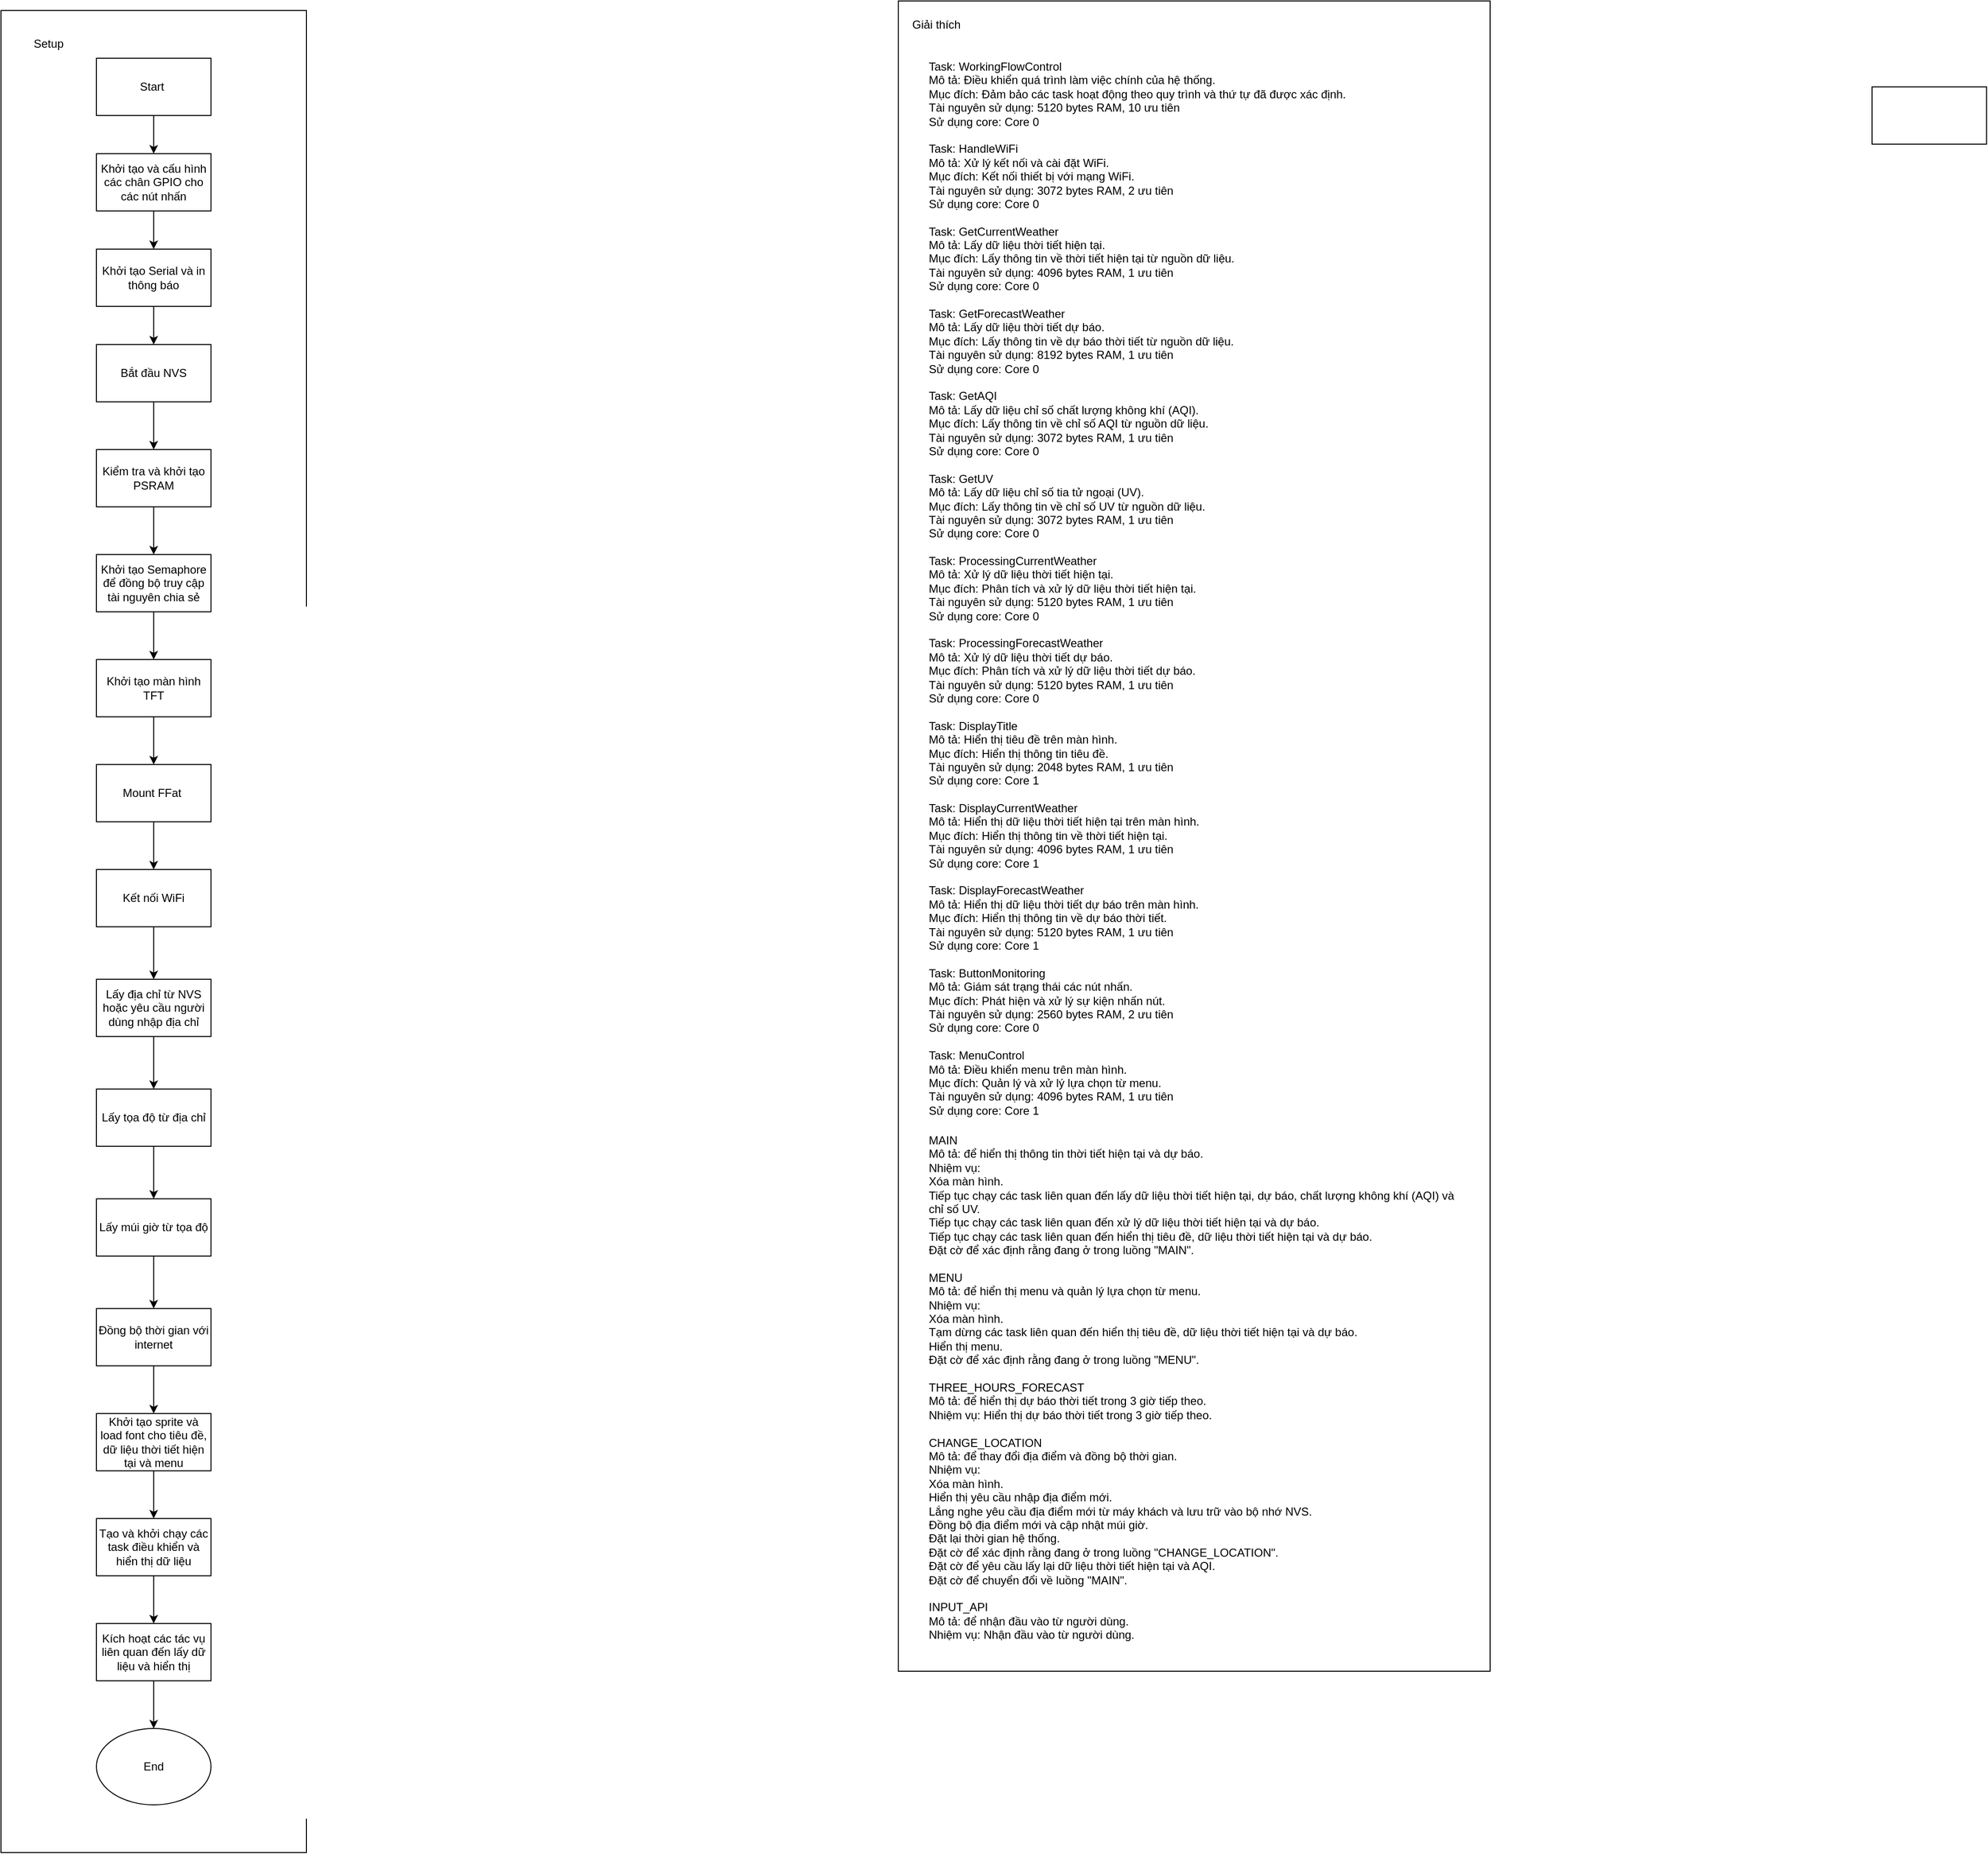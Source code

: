 <mxfile version="21.5.1" type="device" pages="10">
  <diagram name="Page-1" id="e6_LtQ-HvObPQxGEc8Ho">
    <mxGraphModel dx="78" dy="1838" grid="1" gridSize="10" guides="1" tooltips="1" connect="1" arrows="1" fold="1" page="1" pageScale="1" pageWidth="850" pageHeight="1100" math="0" shadow="0">
      <root>
        <mxCell id="0" />
        <mxCell id="1" parent="0" />
        <mxCell id="igNH7fhmAQrWJZc6q1W2-82" value="" style="rounded=0;whiteSpace=wrap;html=1;" parent="1" vertex="1">
          <mxGeometry x="1940" y="-1090" width="620" height="1750" as="geometry" />
        </mxCell>
        <mxCell id="igNH7fhmAQrWJZc6q1W2-63" value="" style="rounded=0;whiteSpace=wrap;html=1;" parent="1" vertex="1">
          <mxGeometry x="1000" y="-1080" width="320" height="1930" as="geometry" />
        </mxCell>
        <mxCell id="igNH7fhmAQrWJZc6q1W2-29" value="Start&amp;nbsp;" style="rounded=0;whiteSpace=wrap;html=1;" parent="1" vertex="1">
          <mxGeometry x="1100" y="-1030" width="120" height="60" as="geometry" />
        </mxCell>
        <mxCell id="igNH7fhmAQrWJZc6q1W2-31" value="Khởi tạo và cấu hình các chân GPIO cho các nút nhấn" style="rounded=0;whiteSpace=wrap;html=1;" parent="1" vertex="1">
          <mxGeometry x="1100" y="-930" width="120" height="60" as="geometry" />
        </mxCell>
        <mxCell id="igNH7fhmAQrWJZc6q1W2-32" value="Khởi tạo Serial và in thông báo" style="rounded=0;whiteSpace=wrap;html=1;" parent="1" vertex="1">
          <mxGeometry x="1100" y="-830" width="120" height="60" as="geometry" />
        </mxCell>
        <mxCell id="igNH7fhmAQrWJZc6q1W2-33" value="Bắt đầu NVS" style="rounded=0;whiteSpace=wrap;html=1;" parent="1" vertex="1">
          <mxGeometry x="1100" y="-730" width="120" height="60" as="geometry" />
        </mxCell>
        <mxCell id="igNH7fhmAQrWJZc6q1W2-34" value="Kiểm tra và khởi tạo PSRAM" style="rounded=0;whiteSpace=wrap;html=1;" parent="1" vertex="1">
          <mxGeometry x="1100" y="-620" width="120" height="60" as="geometry" />
        </mxCell>
        <mxCell id="igNH7fhmAQrWJZc6q1W2-35" value="Khởi tạo Semaphore để đồng bộ truy cập tài nguyên chia sẻ" style="rounded=0;whiteSpace=wrap;html=1;" parent="1" vertex="1">
          <mxGeometry x="1100" y="-510" width="120" height="60" as="geometry" />
        </mxCell>
        <mxCell id="igNH7fhmAQrWJZc6q1W2-36" value="Khởi tạo màn hình TFT" style="rounded=0;whiteSpace=wrap;html=1;" parent="1" vertex="1">
          <mxGeometry x="1100" y="-400" width="120" height="60" as="geometry" />
        </mxCell>
        <mxCell id="igNH7fhmAQrWJZc6q1W2-37" value="Mount FFat&amp;nbsp;" style="rounded=0;whiteSpace=wrap;html=1;" parent="1" vertex="1">
          <mxGeometry x="1100" y="-290" width="120" height="60" as="geometry" />
        </mxCell>
        <mxCell id="igNH7fhmAQrWJZc6q1W2-38" value="Kết nối WiFi" style="rounded=0;whiteSpace=wrap;html=1;" parent="1" vertex="1">
          <mxGeometry x="1100" y="-180" width="120" height="60" as="geometry" />
        </mxCell>
        <mxCell id="igNH7fhmAQrWJZc6q1W2-39" value="Lấy địa chỉ từ NVS hoặc yêu cầu người dùng nhập địa chỉ" style="rounded=0;whiteSpace=wrap;html=1;" parent="1" vertex="1">
          <mxGeometry x="1100" y="-65" width="120" height="60" as="geometry" />
        </mxCell>
        <mxCell id="igNH7fhmAQrWJZc6q1W2-40" value="Lấy múi giờ từ tọa độ" style="rounded=0;whiteSpace=wrap;html=1;" parent="1" vertex="1">
          <mxGeometry x="1100" y="165" width="120" height="60" as="geometry" />
        </mxCell>
        <mxCell id="igNH7fhmAQrWJZc6q1W2-41" value="Lấy tọa độ từ địa chỉ" style="rounded=0;whiteSpace=wrap;html=1;" parent="1" vertex="1">
          <mxGeometry x="1100" y="50" width="120" height="60" as="geometry" />
        </mxCell>
        <mxCell id="igNH7fhmAQrWJZc6q1W2-42" value="Đồng bộ thời gian với internet" style="rounded=0;whiteSpace=wrap;html=1;" parent="1" vertex="1">
          <mxGeometry x="1100" y="280" width="120" height="60" as="geometry" />
        </mxCell>
        <mxCell id="igNH7fhmAQrWJZc6q1W2-43" value="Khởi tạo sprite và load font cho tiêu đề, dữ liệu thời tiết hiện tại và menu" style="rounded=0;whiteSpace=wrap;html=1;" parent="1" vertex="1">
          <mxGeometry x="1100" y="390" width="120" height="60" as="geometry" />
        </mxCell>
        <mxCell id="igNH7fhmAQrWJZc6q1W2-44" value="Tạo và khởi chạy các task điều khiển và hiển thị dữ liệu" style="rounded=0;whiteSpace=wrap;html=1;" parent="1" vertex="1">
          <mxGeometry x="1100" y="500" width="120" height="60" as="geometry" />
        </mxCell>
        <mxCell id="igNH7fhmAQrWJZc6q1W2-45" value="Kích hoạt các tác vụ liên quan đến lấy dữ liệu và hiển thị" style="rounded=0;whiteSpace=wrap;html=1;" parent="1" vertex="1">
          <mxGeometry x="1100" y="610" width="120" height="60" as="geometry" />
        </mxCell>
        <mxCell id="igNH7fhmAQrWJZc6q1W2-46" value="" style="endArrow=classic;html=1;rounded=0;exitX=0.5;exitY=1;exitDx=0;exitDy=0;" parent="1" source="igNH7fhmAQrWJZc6q1W2-29" target="igNH7fhmAQrWJZc6q1W2-31" edge="1">
          <mxGeometry width="50" height="50" relative="1" as="geometry">
            <mxPoint x="1200" y="-660" as="sourcePoint" />
            <mxPoint x="1250" y="-710" as="targetPoint" />
          </mxGeometry>
        </mxCell>
        <mxCell id="igNH7fhmAQrWJZc6q1W2-47" value="" style="endArrow=classic;html=1;rounded=0;exitX=0.5;exitY=1;exitDx=0;exitDy=0;entryX=0.5;entryY=0;entryDx=0;entryDy=0;" parent="1" source="igNH7fhmAQrWJZc6q1W2-31" target="igNH7fhmAQrWJZc6q1W2-32" edge="1">
          <mxGeometry width="50" height="50" relative="1" as="geometry">
            <mxPoint x="1200" y="-790" as="sourcePoint" />
            <mxPoint x="1250" y="-840" as="targetPoint" />
          </mxGeometry>
        </mxCell>
        <mxCell id="igNH7fhmAQrWJZc6q1W2-48" value="" style="endArrow=classic;html=1;rounded=0;exitX=0.5;exitY=1;exitDx=0;exitDy=0;" parent="1" source="igNH7fhmAQrWJZc6q1W2-32" target="igNH7fhmAQrWJZc6q1W2-33" edge="1">
          <mxGeometry width="50" height="50" relative="1" as="geometry">
            <mxPoint x="1200" y="-730" as="sourcePoint" />
            <mxPoint x="1250" y="-780" as="targetPoint" />
          </mxGeometry>
        </mxCell>
        <mxCell id="igNH7fhmAQrWJZc6q1W2-49" value="" style="endArrow=classic;html=1;rounded=0;exitX=0.5;exitY=1;exitDx=0;exitDy=0;" parent="1" source="igNH7fhmAQrWJZc6q1W2-33" target="igNH7fhmAQrWJZc6q1W2-34" edge="1">
          <mxGeometry width="50" height="50" relative="1" as="geometry">
            <mxPoint x="1200" y="-590" as="sourcePoint" />
            <mxPoint x="1250" y="-640" as="targetPoint" />
          </mxGeometry>
        </mxCell>
        <mxCell id="igNH7fhmAQrWJZc6q1W2-50" value="" style="endArrow=classic;html=1;rounded=0;exitX=0.5;exitY=1;exitDx=0;exitDy=0;" parent="1" source="igNH7fhmAQrWJZc6q1W2-34" target="igNH7fhmAQrWJZc6q1W2-35" edge="1">
          <mxGeometry width="50" height="50" relative="1" as="geometry">
            <mxPoint x="1200" y="-390" as="sourcePoint" />
            <mxPoint x="1250" y="-440" as="targetPoint" />
          </mxGeometry>
        </mxCell>
        <mxCell id="igNH7fhmAQrWJZc6q1W2-51" value="" style="endArrow=classic;html=1;rounded=0;exitX=0.5;exitY=1;exitDx=0;exitDy=0;" parent="1" source="igNH7fhmAQrWJZc6q1W2-35" target="igNH7fhmAQrWJZc6q1W2-36" edge="1">
          <mxGeometry width="50" height="50" relative="1" as="geometry">
            <mxPoint x="1200" y="-260" as="sourcePoint" />
            <mxPoint x="1250" y="-310" as="targetPoint" />
          </mxGeometry>
        </mxCell>
        <mxCell id="igNH7fhmAQrWJZc6q1W2-52" value="" style="endArrow=classic;html=1;rounded=0;exitX=0.5;exitY=1;exitDx=0;exitDy=0;" parent="1" source="igNH7fhmAQrWJZc6q1W2-36" target="igNH7fhmAQrWJZc6q1W2-37" edge="1">
          <mxGeometry width="50" height="50" relative="1" as="geometry">
            <mxPoint x="1200" y="-190" as="sourcePoint" />
            <mxPoint x="1250" y="-240" as="targetPoint" />
          </mxGeometry>
        </mxCell>
        <mxCell id="igNH7fhmAQrWJZc6q1W2-53" value="" style="endArrow=classic;html=1;rounded=0;exitX=0.5;exitY=1;exitDx=0;exitDy=0;entryX=0.5;entryY=0;entryDx=0;entryDy=0;" parent="1" source="igNH7fhmAQrWJZc6q1W2-37" target="igNH7fhmAQrWJZc6q1W2-38" edge="1">
          <mxGeometry width="50" height="50" relative="1" as="geometry">
            <mxPoint x="1200" y="-260" as="sourcePoint" />
            <mxPoint x="1250" y="-310" as="targetPoint" />
          </mxGeometry>
        </mxCell>
        <mxCell id="igNH7fhmAQrWJZc6q1W2-54" value="" style="endArrow=classic;html=1;rounded=0;exitX=0.5;exitY=1;exitDx=0;exitDy=0;entryX=0.5;entryY=0;entryDx=0;entryDy=0;" parent="1" source="igNH7fhmAQrWJZc6q1W2-38" target="igNH7fhmAQrWJZc6q1W2-39" edge="1">
          <mxGeometry width="50" height="50" relative="1" as="geometry">
            <mxPoint x="1130" y="-50" as="sourcePoint" />
            <mxPoint x="1180" y="-100" as="targetPoint" />
          </mxGeometry>
        </mxCell>
        <mxCell id="igNH7fhmAQrWJZc6q1W2-55" value="" style="endArrow=classic;html=1;rounded=0;exitX=0.5;exitY=1;exitDx=0;exitDy=0;" parent="1" source="igNH7fhmAQrWJZc6q1W2-39" target="igNH7fhmAQrWJZc6q1W2-41" edge="1">
          <mxGeometry width="50" height="50" relative="1" as="geometry">
            <mxPoint x="1110" y="140" as="sourcePoint" />
            <mxPoint x="1160" y="40" as="targetPoint" />
          </mxGeometry>
        </mxCell>
        <mxCell id="igNH7fhmAQrWJZc6q1W2-56" value="" style="endArrow=classic;html=1;rounded=0;exitX=0.5;exitY=1;exitDx=0;exitDy=0;entryX=0.5;entryY=0;entryDx=0;entryDy=0;" parent="1" source="igNH7fhmAQrWJZc6q1W2-41" target="igNH7fhmAQrWJZc6q1W2-40" edge="1">
          <mxGeometry width="50" height="50" relative="1" as="geometry">
            <mxPoint x="1110" y="140" as="sourcePoint" />
            <mxPoint x="1160" y="90" as="targetPoint" />
          </mxGeometry>
        </mxCell>
        <mxCell id="igNH7fhmAQrWJZc6q1W2-57" value="" style="endArrow=classic;html=1;rounded=0;exitX=0.5;exitY=1;exitDx=0;exitDy=0;entryX=0.5;entryY=0;entryDx=0;entryDy=0;" parent="1" source="igNH7fhmAQrWJZc6q1W2-40" target="igNH7fhmAQrWJZc6q1W2-42" edge="1">
          <mxGeometry width="50" height="50" relative="1" as="geometry">
            <mxPoint x="1110" y="310" as="sourcePoint" />
            <mxPoint x="1160" y="260" as="targetPoint" />
          </mxGeometry>
        </mxCell>
        <mxCell id="igNH7fhmAQrWJZc6q1W2-58" value="" style="endArrow=classic;html=1;rounded=0;exitX=0.5;exitY=1;exitDx=0;exitDy=0;" parent="1" source="igNH7fhmAQrWJZc6q1W2-42" target="igNH7fhmAQrWJZc6q1W2-43" edge="1">
          <mxGeometry width="50" height="50" relative="1" as="geometry">
            <mxPoint x="1120" y="560" as="sourcePoint" />
            <mxPoint x="1170" y="510" as="targetPoint" />
          </mxGeometry>
        </mxCell>
        <mxCell id="igNH7fhmAQrWJZc6q1W2-59" value="" style="endArrow=classic;html=1;rounded=0;exitX=0.5;exitY=1;exitDx=0;exitDy=0;" parent="1" source="igNH7fhmAQrWJZc6q1W2-43" target="igNH7fhmAQrWJZc6q1W2-44" edge="1">
          <mxGeometry width="50" height="50" relative="1" as="geometry">
            <mxPoint x="1120" y="640" as="sourcePoint" />
            <mxPoint x="1170" y="590" as="targetPoint" />
          </mxGeometry>
        </mxCell>
        <mxCell id="igNH7fhmAQrWJZc6q1W2-60" value="" style="endArrow=classic;html=1;rounded=0;exitX=0.5;exitY=1;exitDx=0;exitDy=0;entryX=0.5;entryY=0;entryDx=0;entryDy=0;" parent="1" source="igNH7fhmAQrWJZc6q1W2-44" target="igNH7fhmAQrWJZc6q1W2-45" edge="1">
          <mxGeometry width="50" height="50" relative="1" as="geometry">
            <mxPoint x="1120" y="560" as="sourcePoint" />
            <mxPoint x="1170" y="510" as="targetPoint" />
          </mxGeometry>
        </mxCell>
        <mxCell id="igNH7fhmAQrWJZc6q1W2-61" value="End" style="ellipse;whiteSpace=wrap;html=1;" parent="1" vertex="1">
          <mxGeometry x="1100" y="720" width="120" height="80" as="geometry" />
        </mxCell>
        <mxCell id="igNH7fhmAQrWJZc6q1W2-62" value="" style="endArrow=classic;html=1;rounded=0;exitX=0.5;exitY=1;exitDx=0;exitDy=0;" parent="1" source="igNH7fhmAQrWJZc6q1W2-45" target="igNH7fhmAQrWJZc6q1W2-61" edge="1">
          <mxGeometry width="50" height="50" relative="1" as="geometry">
            <mxPoint x="990" y="560" as="sourcePoint" />
            <mxPoint x="1040" y="510" as="targetPoint" />
          </mxGeometry>
        </mxCell>
        <mxCell id="igNH7fhmAQrWJZc6q1W2-64" value="Setup" style="text;html=1;strokeColor=none;fillColor=none;align=center;verticalAlign=middle;whiteSpace=wrap;rounded=0;" parent="1" vertex="1">
          <mxGeometry x="1020" y="-1060" width="60" height="30" as="geometry" />
        </mxCell>
        <mxCell id="igNH7fhmAQrWJZc6q1W2-81" value="Task: WorkingFlowControl&#xa;Mô tả: Điều khiển quá trình làm việc chính của hệ thống.&#xa;Mục đích: Đảm bảo các task hoạt động theo quy trình và thứ tự đã được xác định.&#xa;Tài nguyên sử dụng: 5120 bytes RAM, 10 ưu tiên&#xa;Sử dụng core: Core 0&#xa;&#xa;Task: HandleWiFi&#xa;Mô tả: Xử lý kết nối và cài đặt WiFi.&#xa;Mục đích: Kết nối thiết bị với mạng WiFi.&#xa;Tài nguyên sử dụng: 3072 bytes RAM, 2 ưu tiên&#xa;Sử dụng core: Core 0&#xa;&#xa;Task: GetCurrentWeather&#xa;Mô tả: Lấy dữ liệu thời tiết hiện tại.&#xa;Mục đích: Lấy thông tin về thời tiết hiện tại từ nguồn dữ liệu.&#xa;Tài nguyên sử dụng: 4096 bytes RAM, 1 ưu tiên&#xa;Sử dụng core: Core 0&#xa;&#xa;Task: GetForecastWeather&#xa;Mô tả: Lấy dữ liệu thời tiết dự báo.&#xa;Mục đích: Lấy thông tin về dự báo thời tiết từ nguồn dữ liệu.&#xa;Tài nguyên sử dụng: 8192 bytes RAM, 1 ưu tiên&#xa;Sử dụng core: Core 0&#xa;&#xa;Task: GetAQI&#xa;Mô tả: Lấy dữ liệu chỉ số chất lượng không khí (AQI).&#xa;Mục đích: Lấy thông tin về chỉ số AQI từ nguồn dữ liệu.&#xa;Tài nguyên sử dụng: 3072 bytes RAM, 1 ưu tiên&#xa;Sử dụng core: Core 0&#xa;&#xa;Task: GetUV&#xa;Mô tả: Lấy dữ liệu chỉ số tia tử ngoại (UV).&#xa;Mục đích: Lấy thông tin về chỉ số UV từ nguồn dữ liệu.&#xa;Tài nguyên sử dụng: 3072 bytes RAM, 1 ưu tiên&#xa;Sử dụng core: Core 0&#xa;&#xa;Task: ProcessingCurrentWeather&#xa;Mô tả: Xử lý dữ liệu thời tiết hiện tại.&#xa;Mục đích: Phân tích và xử lý dữ liệu thời tiết hiện tại.&#xa;Tài nguyên sử dụng: 5120 bytes RAM, 1 ưu tiên&#xa;Sử dụng core: Core 0&#xa;&#xa;Task: ProcessingForecastWeather&#xa;Mô tả: Xử lý dữ liệu thời tiết dự báo.&#xa;Mục đích: Phân tích và xử lý dữ liệu thời tiết dự báo.&#xa;Tài nguyên sử dụng: 5120 bytes RAM, 1 ưu tiên&#xa;Sử dụng core: Core 0&#xa;&#xa;Task: DisplayTitle&#xa;Mô tả: Hiển thị tiêu đề trên màn hình.&#xa;Mục đích: Hiển thị thông tin tiêu đề.&#xa;Tài nguyên sử dụng: 2048 bytes RAM, 1 ưu tiên&#xa;Sử dụng core: Core 1&#xa;&#xa;Task: DisplayCurrentWeather&#xa;Mô tả: Hiển thị dữ liệu thời tiết hiện tại trên màn hình.&#xa;Mục đích: Hiển thị thông tin về thời tiết hiện tại.&#xa;Tài nguyên sử dụng: 4096 bytes RAM, 1 ưu tiên&#xa;Sử dụng core: Core 1&#xa;&#xa;Task: DisplayForecastWeather&#xa;Mô tả: Hiển thị dữ liệu thời tiết dự báo trên màn hình.&#xa;Mục đích: Hiển thị thông tin về dự báo thời tiết.&#xa;Tài nguyên sử dụng: 5120 bytes RAM, 1 ưu tiên&#xa;Sử dụng core: Core 1&#xa;&#xa;Task: ButtonMonitoring&#xa;Mô tả: Giám sát trạng thái các nút nhấn.&#xa;Mục đích: Phát hiện và xử lý sự kiện nhấn nút.&#xa;Tài nguyên sử dụng: 2560 bytes RAM, 2 ưu tiên&#xa;Sử dụng core: Core 0&#xa;&#xa;Task: MenuControl&#xa;Mô tả: Điều khiển menu trên màn hình.&#xa;Mục đích: Quản lý và xử lý lựa chọn từ menu.&#xa;Tài nguyên sử dụng: 4096 bytes RAM, 1 ưu tiên&#xa;Sử dụng core: Core 1" style="text;whiteSpace=wrap;" parent="1" vertex="1">
          <mxGeometry x="1970" y="-1035" width="470" height="1330" as="geometry" />
        </mxCell>
        <mxCell id="igNH7fhmAQrWJZc6q1W2-83" value="Giải thích" style="text;html=1;strokeColor=none;fillColor=none;align=center;verticalAlign=middle;whiteSpace=wrap;rounded=0;" parent="1" vertex="1">
          <mxGeometry x="1950" y="-1080" width="60" height="30" as="geometry" />
        </mxCell>
        <mxCell id="igNH7fhmAQrWJZc6q1W2-84" value="MAIN&#xa;Mô tả: để hiển thị thông tin thời tiết hiện tại và dự báo.&#xa;Nhiệm vụ:&#xa;Xóa màn hình.&#xa;Tiếp tục chạy các task liên quan đến lấy dữ liệu thời tiết hiện tại, dự báo, chất lượng không khí (AQI) và chỉ số UV.&#xa;Tiếp tục chạy các task liên quan đến xử lý dữ liệu thời tiết hiện tại và dự báo.&#xa;Tiếp tục chạy các task liên quan đến hiển thị tiêu đề, dữ liệu thời tiết hiện tại và dự báo.&#xa;Đặt cờ để xác định rằng đang ở trong luồng &quot;MAIN&quot;.&#xa;&#xa;MENU&#xa;Mô tả: để hiển thị menu và quản lý lựa chọn từ menu.&#xa;Nhiệm vụ:&#xa;Xóa màn hình.&#xa;Tạm dừng các task liên quan đến hiển thị tiêu đề, dữ liệu thời tiết hiện tại và dự báo.&#xa;Hiển thị menu.&#xa;Đặt cờ để xác định rằng đang ở trong luồng &quot;MENU&quot;.&#xa;&#xa;THREE_HOURS_FORECAST&#xa;Mô tả: để hiển thị dự báo thời tiết trong 3 giờ tiếp theo.&#xa;Nhiệm vụ: Hiển thị dự báo thời tiết trong 3 giờ tiếp theo.&#xa;&#xa;CHANGE_LOCATION&#xa;Mô tả: để thay đổi địa điểm và đồng bộ thời gian.&#xa;Nhiệm vụ:&#xa;Xóa màn hình.&#xa;Hiển thị yêu cầu nhập địa điểm mới.&#xa;Lắng nghe yêu cầu địa điểm mới từ máy khách và lưu trữ vào bộ nhớ NVS.&#xa;Đồng bộ địa điểm mới và cập nhật múi giờ.&#xa;Đặt lại thời gian hệ thống.&#xa;Đặt cờ để xác định rằng đang ở trong luồng &quot;CHANGE_LOCATION&quot;.&#xa;Đặt cờ để yêu cầu lấy lại dữ liệu thời tiết hiện tại và AQI.&#xa;Đặt cờ để chuyển đổi về luồng &quot;MAIN&quot;.&#xa;&#xa;INPUT_API&#xa;Mô tả: để nhận đầu vào từ người dùng.&#xa;Nhiệm vụ: Nhận đầu vào từ người dùng." style="text;whiteSpace=wrap;" parent="1" vertex="1">
          <mxGeometry x="1970" y="90" width="560" height="640" as="geometry" />
        </mxCell>
        <mxCell id="4Ubv0zXsPds93yYSVjD2-2" value="" style="rounded=0;whiteSpace=wrap;html=1;" parent="1" vertex="1">
          <mxGeometry x="2960" y="-1000" width="120" height="60" as="geometry" />
        </mxCell>
      </root>
    </mxGraphModel>
  </diagram>
  <diagram id="9b6QqRgzs0H-s5GXAHa8" name="GetData">
    <mxGraphModel dx="928" dy="738" grid="1" gridSize="10" guides="1" tooltips="1" connect="1" arrows="1" fold="1" page="1" pageScale="1" pageWidth="850" pageHeight="1100" background="none" math="0" shadow="0">
      <root>
        <mxCell id="0" />
        <mxCell id="1" parent="0" />
        <mxCell id="SF5wEN7Lbhu30eppSGCU-3" style="edgeStyle=orthogonalEdgeStyle;rounded=0;orthogonalLoop=1;jettySize=auto;html=1;entryX=0.5;entryY=0;entryDx=0;entryDy=0;" parent="1" source="SF5wEN7Lbhu30eppSGCU-1" target="SF5wEN7Lbhu30eppSGCU-2" edge="1">
          <mxGeometry relative="1" as="geometry" />
        </mxCell>
        <mxCell id="SF5wEN7Lbhu30eppSGCU-1" value="Start" style="ellipse;whiteSpace=wrap;html=1;" parent="1" vertex="1">
          <mxGeometry x="350" y="80" width="120" height="80" as="geometry" />
        </mxCell>
        <mxCell id="SF5wEN7Lbhu30eppSGCU-5" style="edgeStyle=orthogonalEdgeStyle;rounded=0;orthogonalLoop=1;jettySize=auto;html=1;entryX=0.5;entryY=0;entryDx=0;entryDy=0;" parent="1" source="SF5wEN7Lbhu30eppSGCU-2" target="SF5wEN7Lbhu30eppSGCU-4" edge="1">
          <mxGeometry relative="1" as="geometry" />
        </mxCell>
        <mxCell id="SF5wEN7Lbhu30eppSGCU-2" value="Đợi sự kiện bắt đầu lấy dữ liệu" style="rounded=0;whiteSpace=wrap;html=1;aspect=fixed;" parent="1" vertex="1">
          <mxGeometry x="335" y="200" width="150" height="75" as="geometry" />
        </mxCell>
        <mxCell id="SF5wEN7Lbhu30eppSGCU-7" style="edgeStyle=orthogonalEdgeStyle;rounded=0;orthogonalLoop=1;jettySize=auto;html=1;entryX=0.5;entryY=0;entryDx=0;entryDy=0;" parent="1" source="SF5wEN7Lbhu30eppSGCU-4" target="SF5wEN7Lbhu30eppSGCU-6" edge="1">
          <mxGeometry relative="1" as="geometry" />
        </mxCell>
        <mxCell id="SF5wEN7Lbhu30eppSGCU-4" value="Gửi yêu cầu sử dụng WiFi đến Task WiFi Handle" style="rounded=0;whiteSpace=wrap;html=1;aspect=fixed;" parent="1" vertex="1">
          <mxGeometry x="335" y="310" width="150" height="75" as="geometry" />
        </mxCell>
        <mxCell id="SF5wEN7Lbhu30eppSGCU-9" style="edgeStyle=orthogonalEdgeStyle;rounded=0;orthogonalLoop=1;jettySize=auto;html=1;entryX=0.5;entryY=0;entryDx=0;entryDy=0;" parent="1" source="SF5wEN7Lbhu30eppSGCU-6" target="SF5wEN7Lbhu30eppSGCU-8" edge="1">
          <mxGeometry relative="1" as="geometry" />
        </mxCell>
        <mxCell id="SF5wEN7Lbhu30eppSGCU-6" value="Đợi sự kiện WiFi sẵn sàng để dùng được trả về từ Task WiFi Handle" style="rounded=0;whiteSpace=wrap;html=1;aspect=fixed;" parent="1" vertex="1">
          <mxGeometry x="335" y="420" width="150" height="75" as="geometry" />
        </mxCell>
        <mxCell id="SF5wEN7Lbhu30eppSGCU-11" style="edgeStyle=orthogonalEdgeStyle;rounded=0;orthogonalLoop=1;jettySize=auto;html=1;entryX=0.5;entryY=0;entryDx=0;entryDy=0;" parent="1" source="SF5wEN7Lbhu30eppSGCU-8" target="SF5wEN7Lbhu30eppSGCU-10" edge="1">
          <mxGeometry relative="1" as="geometry" />
        </mxCell>
        <mxCell id="SF5wEN7Lbhu30eppSGCU-8" value="Tiến hành lấy Data" style="rounded=0;whiteSpace=wrap;html=1;aspect=fixed;" parent="1" vertex="1">
          <mxGeometry x="335" y="530" width="150" height="75" as="geometry" />
        </mxCell>
        <mxCell id="SF5wEN7Lbhu30eppSGCU-12" style="rounded=0;orthogonalLoop=1;jettySize=auto;html=1;entryX=0;entryY=0.5;entryDx=0;entryDy=0;edgeStyle=orthogonalEdgeStyle;" parent="1" source="SF5wEN7Lbhu30eppSGCU-10" target="SF5wEN7Lbhu30eppSGCU-2" edge="1">
          <mxGeometry relative="1" as="geometry">
            <Array as="points">
              <mxPoint x="280" y="660" />
              <mxPoint x="280" y="230" />
              <mxPoint x="335" y="230" />
            </Array>
          </mxGeometry>
        </mxCell>
        <mxCell id="SF5wEN7Lbhu30eppSGCU-14" style="edgeStyle=orthogonalEdgeStyle;rounded=0;orthogonalLoop=1;jettySize=auto;html=1;entryX=0.5;entryY=0;entryDx=0;entryDy=0;" parent="1" source="SF5wEN7Lbhu30eppSGCU-10" target="SF5wEN7Lbhu30eppSGCU-13" edge="1">
          <mxGeometry relative="1" as="geometry" />
        </mxCell>
        <mxCell id="SF5wEN7Lbhu30eppSGCU-10" value="Trả về sự kiện hoàn thành lấy dữ liệu" style="rounded=0;whiteSpace=wrap;html=1;aspect=fixed;" parent="1" vertex="1">
          <mxGeometry x="335" y="640" width="150" height="75" as="geometry" />
        </mxCell>
        <mxCell id="SF5wEN7Lbhu30eppSGCU-13" value="End" style="ellipse;whiteSpace=wrap;html=1;" parent="1" vertex="1">
          <mxGeometry x="350" y="750" width="120" height="80" as="geometry" />
        </mxCell>
      </root>
    </mxGraphModel>
  </diagram>
  <diagram id="9snatQxYvXywVddeKOmv" name="ProcessingData">
    <mxGraphModel dx="928" dy="738" grid="1" gridSize="10" guides="1" tooltips="1" connect="1" arrows="1" fold="1" page="1" pageScale="1" pageWidth="850" pageHeight="1100" math="1" shadow="0">
      <root>
        <mxCell id="0" />
        <mxCell id="1" parent="0" />
        <mxCell id="-38gbieBIyDpYjQ8WZnU-6" style="edgeStyle=orthogonalEdgeStyle;rounded=0;orthogonalLoop=1;jettySize=auto;html=1;entryX=0.5;entryY=0;entryDx=0;entryDy=0;" parent="1" source="yPNZAVlG0BM0FhtFGw3a-1" target="vmt8zyWKn1H_6nbx35Hi-1" edge="1">
          <mxGeometry relative="1" as="geometry" />
        </mxCell>
        <mxCell id="yPNZAVlG0BM0FhtFGw3a-1" value="Start" style="ellipse;whiteSpace=wrap;html=1;" parent="1" vertex="1">
          <mxGeometry x="350" y="70" width="120" height="80" as="geometry" />
        </mxCell>
        <mxCell id="-38gbieBIyDpYjQ8WZnU-5" style="edgeStyle=orthogonalEdgeStyle;rounded=0;orthogonalLoop=1;jettySize=auto;html=1;entryX=0.5;entryY=0;entryDx=0;entryDy=0;" parent="1" source="vmt8zyWKn1H_6nbx35Hi-1" target="vmt8zyWKn1H_6nbx35Hi-2" edge="1">
          <mxGeometry relative="1" as="geometry" />
        </mxCell>
        <mxCell id="vmt8zyWKn1H_6nbx35Hi-1" value="Đợi sự kiện hoàn thành lấy dữ liệu" style="rounded=0;whiteSpace=wrap;html=1;aspect=fixed;" parent="1" vertex="1">
          <mxGeometry x="335" y="190" width="150" height="75" as="geometry" />
        </mxCell>
        <mxCell id="-38gbieBIyDpYjQ8WZnU-1" style="edgeStyle=orthogonalEdgeStyle;rounded=0;orthogonalLoop=1;jettySize=auto;html=1;entryX=0.5;entryY=0;entryDx=0;entryDy=0;" parent="1" source="vmt8zyWKn1H_6nbx35Hi-2" target="vmt8zyWKn1H_6nbx35Hi-3" edge="1">
          <mxGeometry relative="1" as="geometry" />
        </mxCell>
        <mxCell id="vmt8zyWKn1H_6nbx35Hi-2" value="Tiến hành trích xuất dữ liệu đã lấy chuyển vào Queue" style="rounded=0;whiteSpace=wrap;html=1;aspect=fixed;" parent="1" vertex="1">
          <mxGeometry x="335" y="310" width="150" height="75" as="geometry" />
        </mxCell>
        <mxCell id="-38gbieBIyDpYjQ8WZnU-3" style="edgeStyle=orthogonalEdgeStyle;rounded=0;orthogonalLoop=1;jettySize=auto;html=1;entryX=0.5;entryY=0;entryDx=0;entryDy=0;" parent="1" source="vmt8zyWKn1H_6nbx35Hi-3" target="-38gbieBIyDpYjQ8WZnU-2" edge="1">
          <mxGeometry relative="1" as="geometry" />
        </mxCell>
        <mxCell id="_AtNPBS_KqD7RoWSM_mx-1" style="edgeStyle=orthogonalEdgeStyle;rounded=0;orthogonalLoop=1;jettySize=auto;html=1;entryX=0;entryY=0.5;entryDx=0;entryDy=0;" parent="1" source="vmt8zyWKn1H_6nbx35Hi-3" target="vmt8zyWKn1H_6nbx35Hi-1" edge="1">
          <mxGeometry relative="1" as="geometry">
            <Array as="points">
              <mxPoint x="280" y="468" />
              <mxPoint x="280" y="228" />
            </Array>
          </mxGeometry>
        </mxCell>
        <mxCell id="vmt8zyWKn1H_6nbx35Hi-3" value="Trả về sự kiện hoàn thành xử lí dữ liệu" style="rounded=0;whiteSpace=wrap;html=1;aspect=fixed;" parent="1" vertex="1">
          <mxGeometry x="335" y="430" width="150" height="75" as="geometry" />
        </mxCell>
        <mxCell id="-38gbieBIyDpYjQ8WZnU-2" value="End" style="ellipse;whiteSpace=wrap;html=1;" parent="1" vertex="1">
          <mxGeometry x="350" y="550" width="120" height="80" as="geometry" />
        </mxCell>
      </root>
    </mxGraphModel>
  </diagram>
  <diagram id="mJNOM_C6XK4d_hvY-kCX" name="Display">
    <mxGraphModel dx="928" dy="738" grid="1" gridSize="10" guides="1" tooltips="1" connect="1" arrows="1" fold="1" page="1" pageScale="1" pageWidth="850" pageHeight="1100" math="0" shadow="0">
      <root>
        <mxCell id="0" />
        <mxCell id="1" parent="0" />
        <mxCell id="5d3TAzBqcY0p-v2F3JFb-3" style="edgeStyle=orthogonalEdgeStyle;rounded=0;orthogonalLoop=1;jettySize=auto;html=1;entryX=0.5;entryY=0;entryDx=0;entryDy=0;" parent="1" source="hHhpxLuv1g9SqoN1ABRt-1" target="hHhpxLuv1g9SqoN1ABRt-3" edge="1">
          <mxGeometry relative="1" as="geometry" />
        </mxCell>
        <mxCell id="hHhpxLuv1g9SqoN1ABRt-1" value="Start" style="ellipse;whiteSpace=wrap;html=1;" parent="1" vertex="1">
          <mxGeometry x="350" y="400" width="120" height="80" as="geometry" />
        </mxCell>
        <mxCell id="5d3TAzBqcY0p-v2F3JFb-4" style="edgeStyle=orthogonalEdgeStyle;rounded=0;orthogonalLoop=1;jettySize=auto;html=1;entryX=0.5;entryY=0;entryDx=0;entryDy=0;" parent="1" source="hHhpxLuv1g9SqoN1ABRt-3" target="hHhpxLuv1g9SqoN1ABRt-4" edge="1">
          <mxGeometry relative="1" as="geometry" />
        </mxCell>
        <mxCell id="hHhpxLuv1g9SqoN1ABRt-3" value="Đợi sự kiện hoàn thành xử lý dữ liệu" style="rounded=0;whiteSpace=wrap;html=1;aspect=fixed;" parent="1" vertex="1">
          <mxGeometry x="335" y="520" width="150" height="75" as="geometry" />
        </mxCell>
        <mxCell id="5d3TAzBqcY0p-v2F3JFb-5" style="edgeStyle=orthogonalEdgeStyle;rounded=0;orthogonalLoop=1;jettySize=auto;html=1;entryX=0.5;entryY=0;entryDx=0;entryDy=0;" parent="1" source="hHhpxLuv1g9SqoN1ABRt-4" target="5d3TAzBqcY0p-v2F3JFb-1" edge="1">
          <mxGeometry relative="1" as="geometry" />
        </mxCell>
        <mxCell id="hHhpxLuv1g9SqoN1ABRt-4" value="Tiến hành đọc dữ liệu đã được trích xuất được đưa vào trong Queue" style="rounded=0;whiteSpace=wrap;html=1;aspect=fixed;" parent="1" vertex="1">
          <mxGeometry x="335" y="640" width="150" height="75" as="geometry" />
        </mxCell>
        <mxCell id="5d3TAzBqcY0p-v2F3JFb-6" style="edgeStyle=orthogonalEdgeStyle;rounded=0;orthogonalLoop=1;jettySize=auto;html=1;entryX=0.5;entryY=0;entryDx=0;entryDy=0;" parent="1" source="5d3TAzBqcY0p-v2F3JFb-1" target="5d3TAzBqcY0p-v2F3JFb-2" edge="1">
          <mxGeometry relative="1" as="geometry" />
        </mxCell>
        <mxCell id="5d3TAzBqcY0p-v2F3JFb-7" style="edgeStyle=orthogonalEdgeStyle;rounded=0;orthogonalLoop=1;jettySize=auto;html=1;entryX=0;entryY=0.5;entryDx=0;entryDy=0;" parent="1" source="5d3TAzBqcY0p-v2F3JFb-1" target="hHhpxLuv1g9SqoN1ABRt-3" edge="1">
          <mxGeometry relative="1" as="geometry">
            <Array as="points">
              <mxPoint x="240" y="797.5" />
              <mxPoint x="240" y="558" />
            </Array>
          </mxGeometry>
        </mxCell>
        <mxCell id="5d3TAzBqcY0p-v2F3JFb-1" value="Hiển thị dữ liệu ra màn hình theo thiết kế đã định" style="rounded=0;whiteSpace=wrap;html=1;aspect=fixed;" parent="1" vertex="1">
          <mxGeometry x="335" y="760" width="150" height="75" as="geometry" />
        </mxCell>
        <mxCell id="5d3TAzBqcY0p-v2F3JFb-2" value="End" style="ellipse;whiteSpace=wrap;html=1;" parent="1" vertex="1">
          <mxGeometry x="350" y="880" width="120" height="80" as="geometry" />
        </mxCell>
      </root>
    </mxGraphModel>
  </diagram>
  <diagram id="gVyms3s8uvEnDrfQAJ0N" name="ButtonMonitoring">
    <mxGraphModel dx="928" dy="738" grid="1" gridSize="10" guides="1" tooltips="1" connect="1" arrows="1" fold="1" page="1" pageScale="1" pageWidth="850" pageHeight="1100" math="0" shadow="0">
      <root>
        <mxCell id="0" />
        <mxCell id="1" parent="0" />
        <mxCell id="kTvzXUynsKUYPNZva7tb-16" style="edgeStyle=orthogonalEdgeStyle;rounded=0;orthogonalLoop=1;jettySize=auto;html=1;entryX=0.5;entryY=0;entryDx=0;entryDy=0;" parent="1" source="kTvzXUynsKUYPNZva7tb-1" target="kTvzXUynsKUYPNZva7tb-2" edge="1">
          <mxGeometry relative="1" as="geometry" />
        </mxCell>
        <mxCell id="kTvzXUynsKUYPNZva7tb-1" value="Start" style="ellipse;whiteSpace=wrap;html=1;" parent="1" vertex="1">
          <mxGeometry x="305" y="80" width="120" height="80" as="geometry" />
        </mxCell>
        <mxCell id="kTvzXUynsKUYPNZva7tb-7" style="edgeStyle=orthogonalEdgeStyle;rounded=0;orthogonalLoop=1;jettySize=auto;html=1;entryX=0.5;entryY=0;entryDx=0;entryDy=0;" parent="1" source="kTvzXUynsKUYPNZva7tb-2" target="kTvzXUynsKUYPNZva7tb-5" edge="1">
          <mxGeometry relative="1" as="geometry" />
        </mxCell>
        <mxCell id="kTvzXUynsKUYPNZva7tb-2" value="Đọc trạng thái của nút nhấn" style="rounded=0;whiteSpace=wrap;html=1;aspect=fixed;" parent="1" vertex="1">
          <mxGeometry x="290" y="200" width="150" height="75" as="geometry" />
        </mxCell>
        <mxCell id="kTvzXUynsKUYPNZva7tb-8" style="edgeStyle=orthogonalEdgeStyle;rounded=0;orthogonalLoop=1;jettySize=auto;html=1;entryX=0.5;entryY=0;entryDx=0;entryDy=0;" parent="1" source="kTvzXUynsKUYPNZva7tb-5" target="kTvzXUynsKUYPNZva7tb-6" edge="1">
          <mxGeometry relative="1" as="geometry" />
        </mxCell>
        <mxCell id="kTvzXUynsKUYPNZva7tb-13" style="edgeStyle=orthogonalEdgeStyle;rounded=0;orthogonalLoop=1;jettySize=auto;html=1;entryX=0;entryY=0.5;entryDx=0;entryDy=0;" parent="1" source="kTvzXUynsKUYPNZva7tb-5" target="kTvzXUynsKUYPNZva7tb-12" edge="1">
          <mxGeometry relative="1" as="geometry" />
        </mxCell>
        <mxCell id="kTvzXUynsKUYPNZva7tb-5" value="Nhấn giữ" style="rhombus;whiteSpace=wrap;html=1;aspect=fixed;" parent="1" vertex="1">
          <mxGeometry x="290" y="320" width="150" height="80" as="geometry" />
        </mxCell>
        <mxCell id="kTvzXUynsKUYPNZva7tb-15" style="edgeStyle=orthogonalEdgeStyle;rounded=0;orthogonalLoop=1;jettySize=auto;html=1;entryX=0.5;entryY=0;entryDx=0;entryDy=0;" parent="1" source="kTvzXUynsKUYPNZva7tb-6" target="kTvzXUynsKUYPNZva7tb-14" edge="1">
          <mxGeometry relative="1" as="geometry" />
        </mxCell>
        <mxCell id="kTvzXUynsKUYPNZva7tb-31" style="edgeStyle=orthogonalEdgeStyle;rounded=0;orthogonalLoop=1;jettySize=auto;html=1;entryX=0;entryY=0.5;entryDx=0;entryDy=0;" parent="1" source="kTvzXUynsKUYPNZva7tb-6" target="kTvzXUynsKUYPNZva7tb-28" edge="1">
          <mxGeometry relative="1" as="geometry" />
        </mxCell>
        <mxCell id="kTvzXUynsKUYPNZva7tb-6" value="Nút Up được nhấn" style="rhombus;whiteSpace=wrap;html=1;aspect=fixed;" parent="1" vertex="1">
          <mxGeometry x="290" y="440" width="150" height="80" as="geometry" />
        </mxCell>
        <mxCell id="kTvzXUynsKUYPNZva7tb-26" style="edgeStyle=orthogonalEdgeStyle;rounded=0;orthogonalLoop=1;jettySize=auto;html=1;entryX=0;entryY=0.5;entryDx=0;entryDy=0;" parent="1" source="kTvzXUynsKUYPNZva7tb-12" target="kTvzXUynsKUYPNZva7tb-25" edge="1">
          <mxGeometry relative="1" as="geometry" />
        </mxCell>
        <mxCell id="kTvzXUynsKUYPNZva7tb-12" value="Kiểm tra luồng hoạt động hiện tại có phải đang ở trong Menu" style="rhombus;whiteSpace=wrap;html=1;aspect=fixed;" parent="1" vertex="1">
          <mxGeometry x="520" y="320" width="150" height="80" as="geometry" />
        </mxCell>
        <mxCell id="kTvzXUynsKUYPNZva7tb-19" style="edgeStyle=orthogonalEdgeStyle;rounded=0;orthogonalLoop=1;jettySize=auto;html=1;entryX=0.5;entryY=0;entryDx=0;entryDy=0;" parent="1" source="kTvzXUynsKUYPNZva7tb-14" target="kTvzXUynsKUYPNZva7tb-18" edge="1">
          <mxGeometry relative="1" as="geometry" />
        </mxCell>
        <mxCell id="kTvzXUynsKUYPNZva7tb-30" style="edgeStyle=orthogonalEdgeStyle;rounded=0;orthogonalLoop=1;jettySize=auto;html=1;entryX=0;entryY=0.5;entryDx=0;entryDy=0;" parent="1" source="kTvzXUynsKUYPNZva7tb-14" target="kTvzXUynsKUYPNZva7tb-29" edge="1">
          <mxGeometry relative="1" as="geometry" />
        </mxCell>
        <mxCell id="kTvzXUynsKUYPNZva7tb-14" value="Nút Down được nhấn" style="rhombus;whiteSpace=wrap;html=1;aspect=fixed;" parent="1" vertex="1">
          <mxGeometry x="290" y="560" width="150" height="80" as="geometry" />
        </mxCell>
        <mxCell id="kTvzXUynsKUYPNZva7tb-20" style="edgeStyle=orthogonalEdgeStyle;rounded=0;orthogonalLoop=1;jettySize=auto;html=1;entryX=0;entryY=0.5;entryDx=0;entryDy=0;exitX=0;exitY=0.5;exitDx=0;exitDy=0;" parent="1" source="kTvzXUynsKUYPNZva7tb-18" target="kTvzXUynsKUYPNZva7tb-2" edge="1">
          <mxGeometry relative="1" as="geometry">
            <Array as="points">
              <mxPoint x="290" y="720" />
              <mxPoint x="240" y="720" />
              <mxPoint x="240" y="237" />
            </Array>
          </mxGeometry>
        </mxCell>
        <mxCell id="kTvzXUynsKUYPNZva7tb-42" style="edgeStyle=orthogonalEdgeStyle;rounded=0;orthogonalLoop=1;jettySize=auto;html=1;entryX=0.5;entryY=0;entryDx=0;entryDy=0;" parent="1" source="kTvzXUynsKUYPNZva7tb-18" target="kTvzXUynsKUYPNZva7tb-41" edge="1">
          <mxGeometry relative="1" as="geometry" />
        </mxCell>
        <mxCell id="kTvzXUynsKUYPNZva7tb-18" value="Kết thúc switch case" style="rounded=0;whiteSpace=wrap;html=1;aspect=fixed;" parent="1" vertex="1">
          <mxGeometry x="290" y="680" width="150" height="75" as="geometry" />
        </mxCell>
        <mxCell id="kTvzXUynsKUYPNZva7tb-38" style="edgeStyle=orthogonalEdgeStyle;rounded=0;orthogonalLoop=1;jettySize=auto;html=1;entryX=1;entryY=0.5;entryDx=0;entryDy=0;" parent="1" source="kTvzXUynsKUYPNZva7tb-25" target="kTvzXUynsKUYPNZva7tb-18" edge="1">
          <mxGeometry relative="1" as="geometry">
            <Array as="points">
              <mxPoint x="960" y="360" />
              <mxPoint x="960" y="718" />
            </Array>
          </mxGeometry>
        </mxCell>
        <mxCell id="kTvzXUynsKUYPNZva7tb-25" value="Kích hoạt luồng hoạt động Menu" style="rounded=0;whiteSpace=wrap;html=1;aspect=fixed;" parent="1" vertex="1">
          <mxGeometry x="720" y="322.5" width="150" height="75" as="geometry" />
        </mxCell>
        <mxCell id="kTvzXUynsKUYPNZva7tb-27" value="Sai" style="text;html=1;align=center;verticalAlign=middle;resizable=0;points=[];autosize=1;strokeColor=none;fillColor=none;" parent="1" vertex="1">
          <mxGeometry x="670" y="328" width="40" height="30" as="geometry" />
        </mxCell>
        <mxCell id="kTvzXUynsKUYPNZva7tb-34" style="edgeStyle=orthogonalEdgeStyle;rounded=0;orthogonalLoop=1;jettySize=auto;html=1;entryX=0;entryY=0.5;entryDx=0;entryDy=0;" parent="1" source="kTvzXUynsKUYPNZva7tb-28" target="kTvzXUynsKUYPNZva7tb-32" edge="1">
          <mxGeometry relative="1" as="geometry" />
        </mxCell>
        <mxCell id="kTvzXUynsKUYPNZva7tb-28" value="Kiểm tra luồng hoạt động hiện tại có phải đang ở trong Menu" style="rhombus;whiteSpace=wrap;html=1;aspect=fixed;" parent="1" vertex="1">
          <mxGeometry x="520" y="440" width="150" height="80" as="geometry" />
        </mxCell>
        <mxCell id="kTvzXUynsKUYPNZva7tb-35" style="edgeStyle=orthogonalEdgeStyle;rounded=0;orthogonalLoop=1;jettySize=auto;html=1;entryX=0;entryY=0.5;entryDx=0;entryDy=0;" parent="1" source="kTvzXUynsKUYPNZva7tb-29" target="kTvzXUynsKUYPNZva7tb-33" edge="1">
          <mxGeometry relative="1" as="geometry" />
        </mxCell>
        <mxCell id="kTvzXUynsKUYPNZva7tb-29" value="Kiểm tra luồng hoạt động hiện tại có phải đang ở trong Menu" style="rhombus;whiteSpace=wrap;html=1;aspect=fixed;" parent="1" vertex="1">
          <mxGeometry x="520" y="560" width="150" height="80" as="geometry" />
        </mxCell>
        <mxCell id="kTvzXUynsKUYPNZva7tb-39" style="edgeStyle=orthogonalEdgeStyle;rounded=0;orthogonalLoop=1;jettySize=auto;html=1;endArrow=none;endFill=0;" parent="1" source="kTvzXUynsKUYPNZva7tb-32" edge="1">
          <mxGeometry relative="1" as="geometry">
            <mxPoint x="960" y="480" as="targetPoint" />
          </mxGeometry>
        </mxCell>
        <mxCell id="kTvzXUynsKUYPNZva7tb-32" value="Giảm giá trị con trỏ Menu đi 1" style="rounded=0;whiteSpace=wrap;html=1;aspect=fixed;" parent="1" vertex="1">
          <mxGeometry x="720" y="442.5" width="150" height="75" as="geometry" />
        </mxCell>
        <mxCell id="kTvzXUynsKUYPNZva7tb-40" style="edgeStyle=orthogonalEdgeStyle;rounded=0;orthogonalLoop=1;jettySize=auto;html=1;endArrow=none;endFill=0;" parent="1" source="kTvzXUynsKUYPNZva7tb-33" edge="1">
          <mxGeometry relative="1" as="geometry">
            <mxPoint x="960" y="600" as="targetPoint" />
          </mxGeometry>
        </mxCell>
        <mxCell id="kTvzXUynsKUYPNZva7tb-33" value="Tăng giá trị con trỏ Menu đi 1" style="rounded=0;whiteSpace=wrap;html=1;aspect=fixed;" parent="1" vertex="1">
          <mxGeometry x="720" y="562.5" width="150" height="75" as="geometry" />
        </mxCell>
        <mxCell id="kTvzXUynsKUYPNZva7tb-36" value="Đúng" style="text;html=1;align=center;verticalAlign=middle;resizable=0;points=[];autosize=1;strokeColor=none;fillColor=none;" parent="1" vertex="1">
          <mxGeometry x="665" y="448" width="50" height="30" as="geometry" />
        </mxCell>
        <mxCell id="kTvzXUynsKUYPNZva7tb-37" value="Đúng" style="text;html=1;align=center;verticalAlign=middle;resizable=0;points=[];autosize=1;strokeColor=none;fillColor=none;" parent="1" vertex="1">
          <mxGeometry x="665" y="570" width="50" height="30" as="geometry" />
        </mxCell>
        <mxCell id="kTvzXUynsKUYPNZva7tb-41" value="End" style="ellipse;whiteSpace=wrap;html=1;" parent="1" vertex="1">
          <mxGeometry x="305" y="790" width="120" height="80" as="geometry" />
        </mxCell>
      </root>
    </mxGraphModel>
  </diagram>
  <diagram id="0z9LOiShKqqqnn14GA2N" name="Menu">
    <mxGraphModel dx="928" dy="1838" grid="1" gridSize="10" guides="1" tooltips="1" connect="1" arrows="1" fold="1" page="1" pageScale="1" pageWidth="850" pageHeight="1100" math="0" shadow="0">
      <root>
        <mxCell id="0" />
        <mxCell id="1" parent="0" />
        <mxCell id="GIX23owhjXsJFl0O1FIT-34" style="edgeStyle=orthogonalEdgeStyle;rounded=0;orthogonalLoop=1;jettySize=auto;html=1;entryX=0.5;entryY=0;entryDx=0;entryDy=0;" parent="1" source="eFG2Fhv3p7UlwRJ7y4Xw-1" target="GIX23owhjXsJFl0O1FIT-31" edge="1">
          <mxGeometry relative="1" as="geometry" />
        </mxCell>
        <mxCell id="eFG2Fhv3p7UlwRJ7y4Xw-1" value="Start" style="ellipse;whiteSpace=wrap;html=1;" parent="1" vertex="1">
          <mxGeometry x="200" y="-40" width="120" height="80" as="geometry" />
        </mxCell>
        <mxCell id="GIX23owhjXsJFl0O1FIT-9" style="edgeStyle=orthogonalEdgeStyle;rounded=0;orthogonalLoop=1;jettySize=auto;html=1;entryX=0.5;entryY=0;entryDx=0;entryDy=0;" parent="1" source="eFG2Fhv3p7UlwRJ7y4Xw-2" target="PcaqdsHK68XIZmTitzt2-1" edge="1">
          <mxGeometry relative="1" as="geometry" />
        </mxCell>
        <mxCell id="eFG2Fhv3p7UlwRJ7y4Xw-2" value="Đọc trạng thái của nút nhấn" style="rounded=0;whiteSpace=wrap;html=1;aspect=fixed;" parent="1" vertex="1">
          <mxGeometry x="185" y="200" width="150" height="75" as="geometry" />
        </mxCell>
        <mxCell id="GIX23owhjXsJFl0O1FIT-2" style="edgeStyle=orthogonalEdgeStyle;rounded=0;orthogonalLoop=1;jettySize=auto;html=1;entryX=1;entryY=0.5;entryDx=0;entryDy=0;" parent="1" source="PcaqdsHK68XIZmTitzt2-1" target="eFG2Fhv3p7UlwRJ7y4Xw-2" edge="1">
          <mxGeometry relative="1" as="geometry">
            <Array as="points">
              <mxPoint x="400" y="361.38" />
              <mxPoint x="400" y="238" />
            </Array>
          </mxGeometry>
        </mxCell>
        <mxCell id="GIX23owhjXsJFl0O1FIT-7" style="edgeStyle=orthogonalEdgeStyle;rounded=0;orthogonalLoop=1;jettySize=auto;html=1;entryX=0.499;entryY=-0.039;entryDx=0;entryDy=0;entryPerimeter=0;" parent="1" source="PcaqdsHK68XIZmTitzt2-1" target="GIX23owhjXsJFl0O1FIT-6" edge="1">
          <mxGeometry relative="1" as="geometry" />
        </mxCell>
        <mxCell id="PcaqdsHK68XIZmTitzt2-1" value="Nếu được nhấn" style="rhombus;whiteSpace=wrap;html=1;aspect=fixed;" parent="1" vertex="1">
          <mxGeometry x="185" y="320" width="150" height="82.76" as="geometry" />
        </mxCell>
        <mxCell id="GIX23owhjXsJFl0O1FIT-3" value="Sai" style="text;html=1;align=center;verticalAlign=middle;resizable=0;points=[];autosize=1;strokeColor=none;fillColor=none;" parent="1" vertex="1">
          <mxGeometry x="350" y="330" width="40" height="30" as="geometry" />
        </mxCell>
        <mxCell id="GIX23owhjXsJFl0O1FIT-11" style="edgeStyle=orthogonalEdgeStyle;rounded=0;orthogonalLoop=1;jettySize=auto;html=1;entryX=0.5;entryY=0;entryDx=0;entryDy=0;" parent="1" source="GIX23owhjXsJFl0O1FIT-6" target="GIX23owhjXsJFl0O1FIT-10" edge="1">
          <mxGeometry relative="1" as="geometry" />
        </mxCell>
        <mxCell id="GIX23owhjXsJFl0O1FIT-6" value="Kiểm tra giá trị của con trỏ Menu" style="rounded=0;whiteSpace=wrap;html=1;aspect=fixed;" parent="1" vertex="1">
          <mxGeometry x="185" y="440" width="150" height="75" as="geometry" />
        </mxCell>
        <mxCell id="GIX23owhjXsJFl0O1FIT-8" value="Đúng" style="text;html=1;align=center;verticalAlign=middle;resizable=0;points=[];autosize=1;strokeColor=none;fillColor=none;" parent="1" vertex="1">
          <mxGeometry x="255" y="408" width="50" height="30" as="geometry" />
        </mxCell>
        <mxCell id="GIX23owhjXsJFl0O1FIT-15" value="" style="edgeStyle=orthogonalEdgeStyle;rounded=0;orthogonalLoop=1;jettySize=auto;html=1;" parent="1" source="GIX23owhjXsJFl0O1FIT-10" target="GIX23owhjXsJFl0O1FIT-14" edge="1">
          <mxGeometry relative="1" as="geometry" />
        </mxCell>
        <mxCell id="GIX23owhjXsJFl0O1FIT-17" value="" style="edgeStyle=orthogonalEdgeStyle;rounded=0;orthogonalLoop=1;jettySize=auto;html=1;" parent="1" source="GIX23owhjXsJFl0O1FIT-10" target="GIX23owhjXsJFl0O1FIT-16" edge="1">
          <mxGeometry relative="1" as="geometry" />
        </mxCell>
        <mxCell id="GIX23owhjXsJFl0O1FIT-10" value="== 0" style="rhombus;whiteSpace=wrap;html=1;aspect=fixed;" parent="1" vertex="1">
          <mxGeometry x="185" y="550" width="150" height="82.76" as="geometry" />
        </mxCell>
        <mxCell id="GIX23owhjXsJFl0O1FIT-27" style="edgeStyle=orthogonalEdgeStyle;rounded=0;orthogonalLoop=1;jettySize=auto;html=1;entryX=1;entryY=0.5;entryDx=0;entryDy=0;" parent="1" source="GIX23owhjXsJFl0O1FIT-14" target="GIX23owhjXsJFl0O1FIT-25" edge="1">
          <mxGeometry relative="1" as="geometry">
            <Array as="points">
              <mxPoint x="600" y="591" />
              <mxPoint x="600" y="990" />
            </Array>
          </mxGeometry>
        </mxCell>
        <mxCell id="GIX23owhjXsJFl0O1FIT-14" value="Trả về sự kiện chạy chức năng mặc định" style="rounded=0;whiteSpace=wrap;html=1;aspect=fixed;" parent="1" vertex="1">
          <mxGeometry x="400" y="553.88" width="150" height="75" as="geometry" />
        </mxCell>
        <mxCell id="GIX23owhjXsJFl0O1FIT-19" value="" style="edgeStyle=orthogonalEdgeStyle;rounded=0;orthogonalLoop=1;jettySize=auto;html=1;" parent="1" source="GIX23owhjXsJFl0O1FIT-16" target="GIX23owhjXsJFl0O1FIT-18" edge="1">
          <mxGeometry relative="1" as="geometry" />
        </mxCell>
        <mxCell id="GIX23owhjXsJFl0O1FIT-16" value="== 1" style="rhombus;whiteSpace=wrap;html=1;aspect=fixed;" parent="1" vertex="1">
          <mxGeometry x="185" y="670" width="150" height="82.76" as="geometry" />
        </mxCell>
        <mxCell id="GIX23owhjXsJFl0O1FIT-28" style="edgeStyle=orthogonalEdgeStyle;rounded=0;orthogonalLoop=1;jettySize=auto;html=1;endArrow=none;endFill=0;" parent="1" source="GIX23owhjXsJFl0O1FIT-18" edge="1">
          <mxGeometry relative="1" as="geometry">
            <mxPoint x="600" y="711.38" as="targetPoint" />
          </mxGeometry>
        </mxCell>
        <mxCell id="GIX23owhjXsJFl0O1FIT-18" value="Trả về sự kiện chạy chức năng thứ 2" style="rounded=0;whiteSpace=wrap;html=1;aspect=fixed;" parent="1" vertex="1">
          <mxGeometry x="400" y="673.88" width="150" height="75" as="geometry" />
        </mxCell>
        <mxCell id="GIX23owhjXsJFl0O1FIT-21" value="" style="endArrow=none;dashed=1;html=1;dashPattern=1 3;strokeWidth=2;rounded=0;" parent="1" edge="1">
          <mxGeometry width="50" height="50" relative="1" as="geometry">
            <mxPoint x="260" y="780" as="sourcePoint" />
            <mxPoint x="260" y="820" as="targetPoint" />
            <Array as="points">
              <mxPoint x="260" y="820" />
            </Array>
          </mxGeometry>
        </mxCell>
        <mxCell id="GIX23owhjXsJFl0O1FIT-24" value="" style="edgeStyle=orthogonalEdgeStyle;rounded=0;orthogonalLoop=1;jettySize=auto;html=1;" parent="1" source="GIX23owhjXsJFl0O1FIT-22" target="GIX23owhjXsJFl0O1FIT-23" edge="1">
          <mxGeometry relative="1" as="geometry" />
        </mxCell>
        <mxCell id="GIX23owhjXsJFl0O1FIT-26" style="edgeStyle=orthogonalEdgeStyle;rounded=0;orthogonalLoop=1;jettySize=auto;html=1;entryX=0.5;entryY=0;entryDx=0;entryDy=0;" parent="1" source="GIX23owhjXsJFl0O1FIT-22" target="GIX23owhjXsJFl0O1FIT-25" edge="1">
          <mxGeometry relative="1" as="geometry" />
        </mxCell>
        <mxCell id="GIX23owhjXsJFl0O1FIT-22" value="== n" style="rhombus;whiteSpace=wrap;html=1;aspect=fixed;" parent="1" vertex="1">
          <mxGeometry x="185" y="840" width="150" height="82.76" as="geometry" />
        </mxCell>
        <mxCell id="GIX23owhjXsJFl0O1FIT-29" style="edgeStyle=orthogonalEdgeStyle;rounded=0;orthogonalLoop=1;jettySize=auto;html=1;endArrow=none;endFill=0;" parent="1" source="GIX23owhjXsJFl0O1FIT-23" edge="1">
          <mxGeometry relative="1" as="geometry">
            <mxPoint x="600" y="881.38" as="targetPoint" />
          </mxGeometry>
        </mxCell>
        <mxCell id="GIX23owhjXsJFl0O1FIT-23" value="Trả về sự kiện chạy chức năng thứ n" style="rounded=0;whiteSpace=wrap;html=1;aspect=fixed;" parent="1" vertex="1">
          <mxGeometry x="400" y="843.88" width="150" height="75" as="geometry" />
        </mxCell>
        <mxCell id="GIX23owhjXsJFl0O1FIT-30" style="edgeStyle=orthogonalEdgeStyle;rounded=0;orthogonalLoop=1;jettySize=auto;html=1;entryX=0;entryY=0.5;entryDx=0;entryDy=0;" parent="1" source="GIX23owhjXsJFl0O1FIT-25" target="GIX23owhjXsJFl0O1FIT-31" edge="1">
          <mxGeometry relative="1" as="geometry">
            <Array as="points">
              <mxPoint x="150" y="990" />
              <mxPoint x="150" y="119" />
              <mxPoint x="185" y="119" />
            </Array>
          </mxGeometry>
        </mxCell>
        <mxCell id="GIX23owhjXsJFl0O1FIT-25" value="Kết thúc switch case" style="rounded=0;whiteSpace=wrap;html=1;" parent="1" vertex="1">
          <mxGeometry x="200" y="960" width="120" height="60" as="geometry" />
        </mxCell>
        <mxCell id="GIX23owhjXsJFl0O1FIT-32" style="edgeStyle=orthogonalEdgeStyle;rounded=0;orthogonalLoop=1;jettySize=auto;html=1;entryX=0.5;entryY=0;entryDx=0;entryDy=0;" parent="1" source="GIX23owhjXsJFl0O1FIT-31" target="eFG2Fhv3p7UlwRJ7y4Xw-2" edge="1">
          <mxGeometry relative="1" as="geometry" />
        </mxCell>
        <mxCell id="GIX23owhjXsJFl0O1FIT-31" value="Kiểm tra luồng hoạt động có phải đang là Menu hay không" style="rhombus;whiteSpace=wrap;html=1;aspect=fixed;" parent="1" vertex="1">
          <mxGeometry x="185" y="77.24" width="150" height="82.76" as="geometry" />
        </mxCell>
        <mxCell id="GIX23owhjXsJFl0O1FIT-33" value="Đúng" style="text;html=1;align=center;verticalAlign=middle;resizable=0;points=[];autosize=1;strokeColor=none;fillColor=none;" parent="1" vertex="1">
          <mxGeometry x="260" y="160" width="50" height="30" as="geometry" />
        </mxCell>
      </root>
    </mxGraphModel>
  </diagram>
  <diagram id="2_A5BDF7lYrFg0euvoke" name="Flow Control">
    <mxGraphModel dx="928" dy="738" grid="1" gridSize="10" guides="1" tooltips="1" connect="1" arrows="1" fold="1" page="1" pageScale="1" pageWidth="850" pageHeight="1100" math="0" shadow="0">
      <root>
        <mxCell id="0" />
        <mxCell id="1" parent="0" />
        <mxCell id="Kj1YMTgN6BLGObfxz-xy-3" style="edgeStyle=orthogonalEdgeStyle;rounded=0;orthogonalLoop=1;jettySize=auto;html=1;entryX=0.5;entryY=0;entryDx=0;entryDy=0;" parent="1" source="Kj1YMTgN6BLGObfxz-xy-1" target="Kj1YMTgN6BLGObfxz-xy-2" edge="1">
          <mxGeometry relative="1" as="geometry" />
        </mxCell>
        <mxCell id="Kj1YMTgN6BLGObfxz-xy-1" value="Start" style="ellipse;whiteSpace=wrap;html=1;" parent="1" vertex="1">
          <mxGeometry x="350" y="120" width="120" height="80" as="geometry" />
        </mxCell>
        <mxCell id="IncogHasRwqiYtgEqEFI-3" style="edgeStyle=orthogonalEdgeStyle;rounded=0;orthogonalLoop=1;jettySize=auto;html=1;entryX=0.5;entryY=0;entryDx=0;entryDy=0;" parent="1" source="Kj1YMTgN6BLGObfxz-xy-2" target="Kj1YMTgN6BLGObfxz-xy-4" edge="1">
          <mxGeometry relative="1" as="geometry" />
        </mxCell>
        <mxCell id="Kj1YMTgN6BLGObfxz-xy-2" value="Đợi sự kiện khởi chạy tính năng" style="rounded=0;whiteSpace=wrap;html=1;aspect=fixed;" parent="1" vertex="1">
          <mxGeometry x="335" y="240" width="150" height="75" as="geometry" />
        </mxCell>
        <mxCell id="IncogHasRwqiYtgEqEFI-2" value="" style="edgeStyle=orthogonalEdgeStyle;rounded=0;orthogonalLoop=1;jettySize=auto;html=1;" parent="1" source="Kj1YMTgN6BLGObfxz-xy-4" target="IncogHasRwqiYtgEqEFI-1" edge="1">
          <mxGeometry relative="1" as="geometry" />
        </mxCell>
        <mxCell id="IncogHasRwqiYtgEqEFI-7" value="" style="edgeStyle=orthogonalEdgeStyle;rounded=0;orthogonalLoop=1;jettySize=auto;html=1;" parent="1" source="Kj1YMTgN6BLGObfxz-xy-4" target="IncogHasRwqiYtgEqEFI-6" edge="1">
          <mxGeometry relative="1" as="geometry" />
        </mxCell>
        <mxCell id="Kj1YMTgN6BLGObfxz-xy-4" value="Sự kiện nhận được là chức năng mặc định" style="rhombus;whiteSpace=wrap;html=1;" parent="1" vertex="1">
          <mxGeometry x="335" y="360" width="150" height="80" as="geometry" />
        </mxCell>
        <mxCell id="IncogHasRwqiYtgEqEFI-17" style="edgeStyle=orthogonalEdgeStyle;rounded=0;orthogonalLoop=1;jettySize=auto;html=1;entryX=0.997;entryY=0.589;entryDx=0;entryDy=0;entryPerimeter=0;" parent="1" edge="1">
          <mxGeometry relative="1" as="geometry">
            <Array as="points">
              <mxPoint x="740" y="400" />
              <mxPoint x="740" y="764" />
            </Array>
            <mxPoint x="690.45" y="400" as="sourcePoint" />
            <mxPoint x="485.0" y="764.175" as="targetPoint" />
          </mxGeometry>
        </mxCell>
        <mxCell id="IncogHasRwqiYtgEqEFI-1" value="Chạy luồng chức năng mặc định" style="rounded=0;whiteSpace=wrap;html=1;aspect=fixed;" parent="1" vertex="1">
          <mxGeometry x="540" y="362.5" width="150" height="75" as="geometry" />
        </mxCell>
        <mxCell id="IncogHasRwqiYtgEqEFI-9" value="" style="edgeStyle=orthogonalEdgeStyle;rounded=0;orthogonalLoop=1;jettySize=auto;html=1;" parent="1" source="IncogHasRwqiYtgEqEFI-6" target="IncogHasRwqiYtgEqEFI-8" edge="1">
          <mxGeometry relative="1" as="geometry" />
        </mxCell>
        <mxCell id="IncogHasRwqiYtgEqEFI-6" value="Sự kiện nhận được là chức năng thứ 1" style="rhombus;whiteSpace=wrap;html=1;" parent="1" vertex="1">
          <mxGeometry x="335" y="480" width="150" height="80" as="geometry" />
        </mxCell>
        <mxCell id="IncogHasRwqiYtgEqEFI-18" style="edgeStyle=orthogonalEdgeStyle;rounded=0;orthogonalLoop=1;jettySize=auto;html=1;endArrow=none;endFill=0;" parent="1" source="IncogHasRwqiYtgEqEFI-8" edge="1">
          <mxGeometry relative="1" as="geometry">
            <mxPoint x="740" y="520" as="targetPoint" />
          </mxGeometry>
        </mxCell>
        <mxCell id="IncogHasRwqiYtgEqEFI-8" value="Chạy luồng chức năng thứ 1" style="rounded=0;whiteSpace=wrap;html=1;aspect=fixed;" parent="1" vertex="1">
          <mxGeometry x="540" y="482.5" width="150" height="75" as="geometry" />
        </mxCell>
        <mxCell id="IncogHasRwqiYtgEqEFI-10" value="" style="endArrow=none;dashed=1;html=1;dashPattern=1 3;strokeWidth=2;rounded=0;" parent="1" edge="1">
          <mxGeometry width="50" height="50" relative="1" as="geometry">
            <mxPoint x="410" y="610" as="sourcePoint" />
            <mxPoint x="410" y="580" as="targetPoint" />
          </mxGeometry>
        </mxCell>
        <mxCell id="IncogHasRwqiYtgEqEFI-13" value="" style="edgeStyle=orthogonalEdgeStyle;rounded=0;orthogonalLoop=1;jettySize=auto;html=1;" parent="1" source="IncogHasRwqiYtgEqEFI-11" target="IncogHasRwqiYtgEqEFI-12" edge="1">
          <mxGeometry relative="1" as="geometry" />
        </mxCell>
        <mxCell id="IncogHasRwqiYtgEqEFI-16" value="" style="edgeStyle=orthogonalEdgeStyle;rounded=0;orthogonalLoop=1;jettySize=auto;html=1;" parent="1" source="IncogHasRwqiYtgEqEFI-11" target="IncogHasRwqiYtgEqEFI-14" edge="1">
          <mxGeometry relative="1" as="geometry" />
        </mxCell>
        <mxCell id="IncogHasRwqiYtgEqEFI-11" value="Sự kiện nhận được là chức năng thứ n" style="rhombus;whiteSpace=wrap;html=1;" parent="1" vertex="1">
          <mxGeometry x="335" y="620" width="150" height="80" as="geometry" />
        </mxCell>
        <mxCell id="IncogHasRwqiYtgEqEFI-19" style="edgeStyle=orthogonalEdgeStyle;rounded=0;orthogonalLoop=1;jettySize=auto;html=1;endArrow=none;endFill=0;" parent="1" source="IncogHasRwqiYtgEqEFI-12" edge="1">
          <mxGeometry relative="1" as="geometry">
            <mxPoint x="740" y="690" as="targetPoint" />
            <Array as="points">
              <mxPoint x="740" y="660" />
            </Array>
          </mxGeometry>
        </mxCell>
        <mxCell id="IncogHasRwqiYtgEqEFI-12" value="Chạy luồng chức năng thứ n" style="rounded=0;whiteSpace=wrap;html=1;aspect=fixed;" parent="1" vertex="1">
          <mxGeometry x="540" y="622.5" width="150" height="75" as="geometry" />
        </mxCell>
        <mxCell id="pQYU4awH7KvPXr37h0Uj-3" style="edgeStyle=orthogonalEdgeStyle;rounded=0;orthogonalLoop=1;jettySize=auto;html=1;entryX=0.5;entryY=0;entryDx=0;entryDy=0;" parent="1" source="IncogHasRwqiYtgEqEFI-14" target="pQYU4awH7KvPXr37h0Uj-2" edge="1">
          <mxGeometry relative="1" as="geometry" />
        </mxCell>
        <mxCell id="IncogHasRwqiYtgEqEFI-14" value="Kết thúc" style="rounded=0;whiteSpace=wrap;html=1;aspect=fixed;" parent="1" vertex="1">
          <mxGeometry x="335" y="720" width="150" height="75" as="geometry" />
        </mxCell>
        <mxCell id="pQYU4awH7KvPXr37h0Uj-2" value="End" style="ellipse;whiteSpace=wrap;html=1;" parent="1" vertex="1">
          <mxGeometry x="350" y="840" width="120" height="80" as="geometry" />
        </mxCell>
      </root>
    </mxGraphModel>
  </diagram>
  <diagram id="KA-X9PzaURoscsViKSHY" name="WiFi Handle">
    <mxGraphModel dx="928" dy="738" grid="1" gridSize="10" guides="1" tooltips="1" connect="1" arrows="1" fold="1" page="1" pageScale="1" pageWidth="850" pageHeight="1100" math="0" shadow="0">
      <root>
        <mxCell id="0" />
        <mxCell id="1" parent="0" />
        <mxCell id="S0XcoApe1Wik5jtTYh7v-3" style="edgeStyle=orthogonalEdgeStyle;rounded=0;orthogonalLoop=1;jettySize=auto;html=1;entryX=0.5;entryY=0;entryDx=0;entryDy=0;" parent="1" source="S0XcoApe1Wik5jtTYh7v-1" target="S0XcoApe1Wik5jtTYh7v-2" edge="1">
          <mxGeometry relative="1" as="geometry" />
        </mxCell>
        <mxCell id="S0XcoApe1Wik5jtTYh7v-1" value="Start" style="ellipse;whiteSpace=wrap;html=1;" parent="1" vertex="1">
          <mxGeometry x="390" y="200" width="120" height="80" as="geometry" />
        </mxCell>
        <mxCell id="S0XcoApe1Wik5jtTYh7v-6" style="edgeStyle=orthogonalEdgeStyle;rounded=0;orthogonalLoop=1;jettySize=auto;html=1;entryX=0.5;entryY=0;entryDx=0;entryDy=0;" parent="1" source="S0XcoApe1Wik5jtTYh7v-2" target="S0XcoApe1Wik5jtTYh7v-5" edge="1">
          <mxGeometry relative="1" as="geometry" />
        </mxCell>
        <mxCell id="S0XcoApe1Wik5jtTYh7v-2" value="Đợi yêu cầu sử dụng WiFi từ các Task GetData" style="rounded=0;whiteSpace=wrap;html=1;gradientColor=none;aspect=fixed;" parent="1" vertex="1">
          <mxGeometry x="375" y="320" width="150" height="75" as="geometry" />
        </mxCell>
        <mxCell id="S0XcoApe1Wik5jtTYh7v-9" value="" style="edgeStyle=orthogonalEdgeStyle;rounded=0;orthogonalLoop=1;jettySize=auto;html=1;" parent="1" source="S0XcoApe1Wik5jtTYh7v-5" target="S0XcoApe1Wik5jtTYh7v-7" edge="1">
          <mxGeometry relative="1" as="geometry" />
        </mxCell>
        <mxCell id="S0XcoApe1Wik5jtTYh7v-5" value="Đếm số Task cần sử dụng WiFi" style="rounded=0;whiteSpace=wrap;html=1;gradientColor=none;aspect=fixed;" parent="1" vertex="1">
          <mxGeometry x="600" y="450" width="150" height="75" as="geometry" />
        </mxCell>
        <mxCell id="S0XcoApe1Wik5jtTYh7v-13" value="" style="edgeStyle=orthogonalEdgeStyle;rounded=0;orthogonalLoop=1;jettySize=auto;html=1;" parent="1" source="S0XcoApe1Wik5jtTYh7v-7" target="S0XcoApe1Wik5jtTYh7v-10" edge="1">
          <mxGeometry relative="1" as="geometry" />
        </mxCell>
        <mxCell id="S0XcoApe1Wik5jtTYh7v-7" value="Bật và tiến hành kết nối WiFi" style="rounded=0;whiteSpace=wrap;html=1;gradientColor=none;aspect=fixed;" parent="1" vertex="1">
          <mxGeometry x="375" y="450" width="150" height="75" as="geometry" />
        </mxCell>
        <mxCell id="S0XcoApe1Wik5jtTYh7v-8" value="Tiến hành gọi hàm connectWiFi" style="rounded=0;whiteSpace=wrap;html=1;gradientColor=none;aspect=fixed;" parent="1" vertex="1">
          <mxGeometry x="600" y="582.5" width="150" height="75" as="geometry" />
        </mxCell>
        <mxCell id="S0XcoApe1Wik5jtTYh7v-11" value="" style="edgeStyle=orthogonalEdgeStyle;rounded=0;orthogonalLoop=1;jettySize=auto;html=1;" parent="1" source="S0XcoApe1Wik5jtTYh7v-10" target="S0XcoApe1Wik5jtTYh7v-8" edge="1">
          <mxGeometry relative="1" as="geometry" />
        </mxCell>
        <mxCell id="S0XcoApe1Wik5jtTYh7v-20" value="" style="edgeStyle=orthogonalEdgeStyle;rounded=0;orthogonalLoop=1;jettySize=auto;html=1;" parent="1" source="S0XcoApe1Wik5jtTYh7v-10" target="S0XcoApe1Wik5jtTYh7v-19" edge="1">
          <mxGeometry relative="1" as="geometry" />
        </mxCell>
        <mxCell id="S0XcoApe1Wik5jtTYh7v-10" value="Kiểm tra thông tin WiFi kết nối trước đó có còn sử dụng được hay không" style="rhombus;whiteSpace=wrap;html=1;" parent="1" vertex="1">
          <mxGeometry x="372.5" y="580" width="155" height="80" as="geometry" />
        </mxCell>
        <mxCell id="S0XcoApe1Wik5jtTYh7v-12" value="Sai" style="text;html=1;align=center;verticalAlign=middle;resizable=0;points=[];autosize=1;strokeColor=none;fillColor=none;" parent="1" vertex="1">
          <mxGeometry x="527.5" y="590" width="40" height="30" as="geometry" />
        </mxCell>
        <mxCell id="S0XcoApe1Wik5jtTYh7v-18" value="Đúng" style="text;html=1;align=center;verticalAlign=middle;resizable=0;points=[];autosize=1;strokeColor=none;fillColor=none;" parent="1" vertex="1">
          <mxGeometry x="450" y="660" width="50" height="30" as="geometry" />
        </mxCell>
        <mxCell id="S0XcoApe1Wik5jtTYh7v-22" value="" style="edgeStyle=orthogonalEdgeStyle;rounded=0;orthogonalLoop=1;jettySize=auto;html=1;" parent="1" source="S0XcoApe1Wik5jtTYh7v-19" target="S0XcoApe1Wik5jtTYh7v-21" edge="1">
          <mxGeometry relative="1" as="geometry" />
        </mxCell>
        <mxCell id="S0XcoApe1Wik5jtTYh7v-19" value="Trả về sự kiện WiFi sẵn sàng để sử dụng cho các Task yêu cầu" style="rounded=0;whiteSpace=wrap;html=1;gradientColor=none;aspect=fixed;" parent="1" vertex="1">
          <mxGeometry x="375" y="690" width="150" height="75" as="geometry" />
        </mxCell>
        <mxCell id="bx6kHQmJsmaLXMyeeZMk-1" style="edgeStyle=orthogonalEdgeStyle;rounded=0;orthogonalLoop=1;jettySize=auto;html=1;entryX=1;entryY=0.5;entryDx=0;entryDy=0;exitX=0.5;exitY=1;exitDx=0;exitDy=0;" edge="1" parent="1" source="S0XcoApe1Wik5jtTYh7v-21" target="S0XcoApe1Wik5jtTYh7v-23">
          <mxGeometry relative="1" as="geometry" />
        </mxCell>
        <mxCell id="S0XcoApe1Wik5jtTYh7v-21" value="Đợi sự kiện kết thúc sử dụng WiFi từ các Task trả về" style="rounded=0;whiteSpace=wrap;html=1;gradientColor=none;aspect=fixed;" parent="1" vertex="1">
          <mxGeometry x="600" y="690" width="150" height="75" as="geometry" />
        </mxCell>
        <mxCell id="S0XcoApe1Wik5jtTYh7v-26" value="" style="edgeStyle=orthogonalEdgeStyle;rounded=0;orthogonalLoop=1;jettySize=auto;html=1;" parent="1" source="S0XcoApe1Wik5jtTYh7v-23" target="S0XcoApe1Wik5jtTYh7v-25" edge="1">
          <mxGeometry relative="1" as="geometry" />
        </mxCell>
        <mxCell id="S0XcoApe1Wik5jtTYh7v-27" style="edgeStyle=orthogonalEdgeStyle;rounded=0;orthogonalLoop=1;jettySize=auto;html=1;entryX=0;entryY=0.5;entryDx=0;entryDy=0;exitX=0;exitY=0.5;exitDx=0;exitDy=0;" parent="1" source="S0XcoApe1Wik5jtTYh7v-23" target="S0XcoApe1Wik5jtTYh7v-2" edge="1">
          <mxGeometry relative="1" as="geometry">
            <Array as="points">
              <mxPoint x="373" y="830" />
              <mxPoint x="330" y="830" />
              <mxPoint x="330" y="358" />
            </Array>
          </mxGeometry>
        </mxCell>
        <mxCell id="S0XcoApe1Wik5jtTYh7v-23" value="Ngắt kết nối và tắt WiFi" style="rounded=0;whiteSpace=wrap;html=1;gradientColor=none;aspect=fixed;" parent="1" vertex="1">
          <mxGeometry x="372.5" y="800" width="150" height="75" as="geometry" />
        </mxCell>
        <mxCell id="S0XcoApe1Wik5jtTYh7v-25" value="End" style="ellipse;whiteSpace=wrap;html=1;" parent="1" vertex="1">
          <mxGeometry x="387.5" y="910" width="120" height="80" as="geometry" />
        </mxCell>
      </root>
    </mxGraphModel>
  </diagram>
  <diagram id="RdMqkYzwvsAEl-txduCX" name="connect WiFi">
    <mxGraphModel dx="928" dy="738" grid="1" gridSize="10" guides="1" tooltips="1" connect="1" arrows="1" fold="1" page="1" pageScale="1" pageWidth="827" pageHeight="1169" math="0" shadow="0">
      <root>
        <mxCell id="0" />
        <mxCell id="1" parent="0" />
        <mxCell id="wW7GjqXXBI4r_aMr0OwD-4" value="" style="edgeStyle=orthogonalEdgeStyle;rounded=0;orthogonalLoop=1;jettySize=auto;html=1;" parent="1" source="wW7GjqXXBI4r_aMr0OwD-1" target="wW7GjqXXBI4r_aMr0OwD-2" edge="1">
          <mxGeometry relative="1" as="geometry" />
        </mxCell>
        <mxCell id="wW7GjqXXBI4r_aMr0OwD-1" value="Start" style="ellipse;whiteSpace=wrap;html=1;" parent="1" vertex="1">
          <mxGeometry x="165" y="130" width="120" height="80" as="geometry" />
        </mxCell>
        <mxCell id="wW7GjqXXBI4r_aMr0OwD-6" value="" style="edgeStyle=orthogonalEdgeStyle;rounded=0;orthogonalLoop=1;jettySize=auto;html=1;" parent="1" source="wW7GjqXXBI4r_aMr0OwD-2" target="wW7GjqXXBI4r_aMr0OwD-5" edge="1">
          <mxGeometry relative="1" as="geometry" />
        </mxCell>
        <mxCell id="wW7GjqXXBI4r_aMr0OwD-2" value="Đọc File lưu thông tin WiFi được lưu trong bộ nhớ" style="rounded=0;whiteSpace=wrap;html=1;aspect=fixed;" parent="1" vertex="1">
          <mxGeometry x="150" y="240" width="150" height="75" as="geometry" />
        </mxCell>
        <mxCell id="wW7GjqXXBI4r_aMr0OwD-8" value="" style="edgeStyle=orthogonalEdgeStyle;rounded=0;orthogonalLoop=1;jettySize=auto;html=1;" parent="1" source="wW7GjqXXBI4r_aMr0OwD-5" target="wW7GjqXXBI4r_aMr0OwD-7" edge="1">
          <mxGeometry relative="1" as="geometry" />
        </mxCell>
        <mxCell id="wW7GjqXXBI4r_aMr0OwD-5" value="Tiến hành quét các mạng WiFi có sẵn ở xung quanh" style="rounded=0;whiteSpace=wrap;html=1;aspect=fixed;" parent="1" vertex="1">
          <mxGeometry x="150" y="350" width="150" height="75" as="geometry" />
        </mxCell>
        <mxCell id="wW7GjqXXBI4r_aMr0OwD-10" value="" style="edgeStyle=orthogonalEdgeStyle;rounded=0;orthogonalLoop=1;jettySize=auto;html=1;" parent="1" source="wW7GjqXXBI4r_aMr0OwD-7" target="wW7GjqXXBI4r_aMr0OwD-9" edge="1">
          <mxGeometry relative="1" as="geometry" />
        </mxCell>
        <mxCell id="wW7GjqXXBI4r_aMr0OwD-13" style="edgeStyle=orthogonalEdgeStyle;rounded=0;orthogonalLoop=1;jettySize=auto;html=1;entryX=0;entryY=0.5;entryDx=0;entryDy=0;" parent="1" source="wW7GjqXXBI4r_aMr0OwD-7" target="wW7GjqXXBI4r_aMr0OwD-12" edge="1">
          <mxGeometry relative="1" as="geometry" />
        </mxCell>
        <mxCell id="wW7GjqXXBI4r_aMr0OwD-7" value="Kiểm tra xem các mạng đã quét có trong thông tin đã lưu hay không" style="rhombus;whiteSpace=wrap;html=1;" parent="1" vertex="1">
          <mxGeometry x="150" y="460" width="150" height="80" as="geometry" />
        </mxCell>
        <mxCell id="wW7GjqXXBI4r_aMr0OwD-18" style="edgeStyle=orthogonalEdgeStyle;rounded=0;orthogonalLoop=1;jettySize=auto;html=1;entryX=0.5;entryY=0;entryDx=0;entryDy=0;" parent="1" source="wW7GjqXXBI4r_aMr0OwD-9" target="wW7GjqXXBI4r_aMr0OwD-17" edge="1">
          <mxGeometry relative="1" as="geometry" />
        </mxCell>
        <mxCell id="wW7GjqXXBI4r_aMr0OwD-9" value="Kết nối đến WiFi" style="rounded=0;whiteSpace=wrap;html=1;aspect=fixed;" parent="1" vertex="1">
          <mxGeometry x="150" y="580" width="150" height="75" as="geometry" />
        </mxCell>
        <mxCell id="wW7GjqXXBI4r_aMr0OwD-11" value="Đúng" style="text;html=1;align=center;verticalAlign=middle;resizable=0;points=[];autosize=1;strokeColor=none;fillColor=none;" parent="1" vertex="1">
          <mxGeometry x="225" y="540" width="50" height="30" as="geometry" />
        </mxCell>
        <mxCell id="wW7GjqXXBI4r_aMr0OwD-15" style="edgeStyle=orthogonalEdgeStyle;rounded=0;orthogonalLoop=1;jettySize=auto;html=1;entryX=0.036;entryY=0.5;entryDx=0;entryDy=0;entryPerimeter=0;" parent="1" source="wW7GjqXXBI4r_aMr0OwD-12" target="wW7GjqXXBI4r_aMr0OwD-14" edge="1">
          <mxGeometry relative="1" as="geometry" />
        </mxCell>
        <mxCell id="wW7GjqXXBI4r_aMr0OwD-12" value="Mở điểm truy cập và tạo webserver cho người dùng nhập thông tin WiFi vào" style="rounded=0;whiteSpace=wrap;html=1;aspect=fixed;" parent="1" vertex="1">
          <mxGeometry x="355" y="462.5" width="150" height="75" as="geometry" />
        </mxCell>
        <mxCell id="wW7GjqXXBI4r_aMr0OwD-16" style="edgeStyle=orthogonalEdgeStyle;rounded=0;orthogonalLoop=1;jettySize=auto;html=1;entryX=1;entryY=0.5;entryDx=0;entryDy=0;" parent="1" source="wW7GjqXXBI4r_aMr0OwD-14" target="wW7GjqXXBI4r_aMr0OwD-9" edge="1">
          <mxGeometry relative="1" as="geometry">
            <Array as="points">
              <mxPoint x="640" y="618" />
              <mxPoint x="433" y="618" />
            </Array>
          </mxGeometry>
        </mxCell>
        <mxCell id="wW7GjqXXBI4r_aMr0OwD-14" value="Nhập thông tin WiFi" style="shape=parallelogram;perimeter=parallelogramPerimeter;whiteSpace=wrap;html=1;fixedSize=1;aspect=fixed;" parent="1" vertex="1">
          <mxGeometry x="565" y="462.5" width="150" height="75" as="geometry" />
        </mxCell>
        <mxCell id="wW7GjqXXBI4r_aMr0OwD-20" value="" style="edgeStyle=orthogonalEdgeStyle;rounded=0;orthogonalLoop=1;jettySize=auto;html=1;" parent="1" source="wW7GjqXXBI4r_aMr0OwD-17" target="wW7GjqXXBI4r_aMr0OwD-19" edge="1">
          <mxGeometry relative="1" as="geometry" />
        </mxCell>
        <mxCell id="wW7GjqXXBI4r_aMr0OwD-17" value="Lưu thông tin WiFi vào File" style="rounded=0;whiteSpace=wrap;html=1;aspect=fixed;" parent="1" vertex="1">
          <mxGeometry x="150" y="690" width="150" height="75" as="geometry" />
        </mxCell>
        <mxCell id="wW7GjqXXBI4r_aMr0OwD-19" value="End" style="ellipse;whiteSpace=wrap;html=1;" parent="1" vertex="1">
          <mxGeometry x="165" y="800" width="120" height="80" as="geometry" />
        </mxCell>
      </root>
    </mxGraphModel>
  </diagram>
  <diagram id="1JgHYkrvd8IOLVgsBwtx" name="Working chart">
    <mxGraphModel dx="1326" dy="2223" grid="1" gridSize="10" guides="1" tooltips="1" connect="1" arrows="1" fold="1" page="1" pageScale="1" pageWidth="827" pageHeight="1169" math="0" shadow="0">
      <root>
        <mxCell id="0" />
        <mxCell id="1" parent="0" />
        <mxCell id="2BVI5P_QojTPvW1DQoyq-44" value="" style="rounded=0;whiteSpace=wrap;html=1;" vertex="1" parent="1">
          <mxGeometry x="150" y="-130" width="930" height="790" as="geometry" />
        </mxCell>
        <mxCell id="2BVI5P_QojTPvW1DQoyq-4" value="" style="edgeStyle=orthogonalEdgeStyle;rounded=0;orthogonalLoop=1;jettySize=auto;html=1;" edge="1" parent="1" source="2BVI5P_QojTPvW1DQoyq-2" target="2BVI5P_QojTPvW1DQoyq-3">
          <mxGeometry relative="1" as="geometry" />
        </mxCell>
        <mxCell id="2BVI5P_QojTPvW1DQoyq-2" value="Button Monitoring Task" style="whiteSpace=wrap;html=1;aspect=fixed;" vertex="1" parent="1">
          <mxGeometry x="250" y="270" width="80" height="80" as="geometry" />
        </mxCell>
        <mxCell id="2BVI5P_QojTPvW1DQoyq-28" style="edgeStyle=orthogonalEdgeStyle;rounded=0;orthogonalLoop=1;jettySize=auto;html=1;entryX=0;entryY=0.5;entryDx=0;entryDy=0;exitX=0.5;exitY=1;exitDx=0;exitDy=0;" edge="1" parent="1" source="2BVI5P_QojTPvW1DQoyq-3" target="2BVI5P_QojTPvW1DQoyq-22">
          <mxGeometry relative="1" as="geometry" />
        </mxCell>
        <mxCell id="2BVI5P_QojTPvW1DQoyq-30" style="edgeStyle=orthogonalEdgeStyle;rounded=0;orthogonalLoop=1;jettySize=auto;html=1;entryX=0;entryY=0.5;entryDx=0;entryDy=0;" edge="1" parent="1" source="2BVI5P_QojTPvW1DQoyq-3" target="2BVI5P_QojTPvW1DQoyq-5">
          <mxGeometry relative="1" as="geometry">
            <Array as="points">
              <mxPoint x="440" y="-40" />
            </Array>
          </mxGeometry>
        </mxCell>
        <mxCell id="2BVI5P_QojTPvW1DQoyq-3" value="Working Flow Control Task" style="whiteSpace=wrap;html=1;aspect=fixed;" vertex="1" parent="1">
          <mxGeometry x="400" y="270" width="80" height="80" as="geometry" />
        </mxCell>
        <mxCell id="2BVI5P_QojTPvW1DQoyq-11" style="edgeStyle=orthogonalEdgeStyle;rounded=0;orthogonalLoop=1;jettySize=auto;html=1;entryX=0.5;entryY=0;entryDx=0;entryDy=0;" edge="1" parent="1" source="2BVI5P_QojTPvW1DQoyq-5" target="2BVI5P_QojTPvW1DQoyq-10">
          <mxGeometry relative="1" as="geometry" />
        </mxCell>
        <mxCell id="2BVI5P_QojTPvW1DQoyq-5" value="Get Current Weather Task" style="whiteSpace=wrap;html=1;aspect=fixed;" vertex="1" parent="1">
          <mxGeometry x="520" y="-80" width="80" height="80" as="geometry" />
        </mxCell>
        <mxCell id="2BVI5P_QojTPvW1DQoyq-12" value="" style="edgeStyle=orthogonalEdgeStyle;rounded=0;orthogonalLoop=1;jettySize=auto;html=1;" edge="1" parent="1" source="2BVI5P_QojTPvW1DQoyq-7" target="2BVI5P_QojTPvW1DQoyq-10">
          <mxGeometry relative="1" as="geometry" />
        </mxCell>
        <mxCell id="2BVI5P_QojTPvW1DQoyq-7" value="Get AQI Task" style="whiteSpace=wrap;html=1;aspect=fixed;" vertex="1" parent="1">
          <mxGeometry x="520" y="30" width="80" height="80" as="geometry" />
        </mxCell>
        <mxCell id="2BVI5P_QojTPvW1DQoyq-13" style="edgeStyle=orthogonalEdgeStyle;rounded=0;orthogonalLoop=1;jettySize=auto;html=1;entryX=0.5;entryY=1;entryDx=0;entryDy=0;" edge="1" parent="1" source="2BVI5P_QojTPvW1DQoyq-9" target="2BVI5P_QojTPvW1DQoyq-10">
          <mxGeometry relative="1" as="geometry" />
        </mxCell>
        <mxCell id="2BVI5P_QojTPvW1DQoyq-9" value="Get UV Index Task" style="whiteSpace=wrap;html=1;aspect=fixed;" vertex="1" parent="1">
          <mxGeometry x="520" y="150" width="80" height="80" as="geometry" />
        </mxCell>
        <mxCell id="2BVI5P_QojTPvW1DQoyq-18" style="edgeStyle=orthogonalEdgeStyle;rounded=0;orthogonalLoop=1;jettySize=auto;html=1;entryX=0.5;entryY=0;entryDx=0;entryDy=0;" edge="1" parent="1" source="2BVI5P_QojTPvW1DQoyq-10" target="2BVI5P_QojTPvW1DQoyq-17">
          <mxGeometry relative="1" as="geometry" />
        </mxCell>
        <mxCell id="2BVI5P_QojTPvW1DQoyq-10" value="Display Current Weather Task" style="whiteSpace=wrap;html=1;aspect=fixed;" vertex="1" parent="1">
          <mxGeometry x="700" y="30" width="80" height="80" as="geometry" />
        </mxCell>
        <mxCell id="2BVI5P_QojTPvW1DQoyq-15" style="edgeStyle=orthogonalEdgeStyle;rounded=0;orthogonalLoop=1;jettySize=auto;html=1;entryX=0;entryY=0.5;entryDx=0;entryDy=0;" edge="1" parent="1" source="2BVI5P_QojTPvW1DQoyq-14" target="2BVI5P_QojTPvW1DQoyq-2">
          <mxGeometry relative="1" as="geometry" />
        </mxCell>
        <mxCell id="2BVI5P_QojTPvW1DQoyq-36" style="edgeStyle=orthogonalEdgeStyle;rounded=0;orthogonalLoop=1;jettySize=auto;html=1;entryX=0;entryY=0.5;entryDx=0;entryDy=0;exitX=0.5;exitY=1;exitDx=0;exitDy=0;" edge="1" parent="1" source="2BVI5P_QojTPvW1DQoyq-14" target="2BVI5P_QojTPvW1DQoyq-35">
          <mxGeometry relative="1" as="geometry">
            <Array as="points">
              <mxPoint x="70" y="530" />
            </Array>
          </mxGeometry>
        </mxCell>
        <mxCell id="2BVI5P_QojTPvW1DQoyq-14" value="User" style="whiteSpace=wrap;html=1;aspect=fixed;" vertex="1" parent="1">
          <mxGeometry x="30" y="270" width="80" height="80" as="geometry" />
        </mxCell>
        <mxCell id="2BVI5P_QojTPvW1DQoyq-16" value="Input" style="text;html=1;align=center;verticalAlign=middle;resizable=0;points=[];autosize=1;strokeColor=none;fillColor=none;" vertex="1" parent="1">
          <mxGeometry x="170" y="280" width="50" height="30" as="geometry" />
        </mxCell>
        <mxCell id="2BVI5P_QojTPvW1DQoyq-17" value="Display" style="whiteSpace=wrap;html=1;aspect=fixed;" vertex="1" parent="1">
          <mxGeometry x="940" y="250" width="80" height="80" as="geometry" />
        </mxCell>
        <mxCell id="2BVI5P_QojTPvW1DQoyq-19" value="Queue" style="text;html=1;align=center;verticalAlign=middle;resizable=0;points=[];autosize=1;strokeColor=none;fillColor=none;" vertex="1" parent="1">
          <mxGeometry x="620" y="40" width="60" height="30" as="geometry" />
        </mxCell>
        <mxCell id="2BVI5P_QojTPvW1DQoyq-20" value="Queue / Flag" style="text;html=1;align=center;verticalAlign=middle;resizable=0;points=[];autosize=1;strokeColor=none;fillColor=none;" vertex="1" parent="1">
          <mxGeometry x="615" y="-72" width="90" height="30" as="geometry" />
        </mxCell>
        <mxCell id="2BVI5P_QojTPvW1DQoyq-21" value="Queue" style="text;html=1;align=center;verticalAlign=middle;resizable=0;points=[];autosize=1;strokeColor=none;fillColor=none;" vertex="1" parent="1">
          <mxGeometry x="620" y="160" width="60" height="30" as="geometry" />
        </mxCell>
        <mxCell id="2BVI5P_QojTPvW1DQoyq-25" style="edgeStyle=orthogonalEdgeStyle;rounded=0;orthogonalLoop=1;jettySize=auto;html=1;entryX=0;entryY=0.5;entryDx=0;entryDy=0;" edge="1" parent="1" source="2BVI5P_QojTPvW1DQoyq-22" target="2BVI5P_QojTPvW1DQoyq-23">
          <mxGeometry relative="1" as="geometry" />
        </mxCell>
        <mxCell id="2BVI5P_QojTPvW1DQoyq-22" value="Get 3-hours Forecast Task" style="whiteSpace=wrap;html=1;aspect=fixed;" vertex="1" parent="1">
          <mxGeometry x="520" y="400" width="80" height="80" as="geometry" />
        </mxCell>
        <mxCell id="2BVI5P_QojTPvW1DQoyq-24" style="edgeStyle=orthogonalEdgeStyle;rounded=0;orthogonalLoop=1;jettySize=auto;html=1;entryX=0.5;entryY=1;entryDx=0;entryDy=0;" edge="1" parent="1" source="2BVI5P_QojTPvW1DQoyq-23" target="2BVI5P_QojTPvW1DQoyq-17">
          <mxGeometry relative="1" as="geometry" />
        </mxCell>
        <mxCell id="2BVI5P_QojTPvW1DQoyq-23" value="Display 3-hours Forecast Task" style="whiteSpace=wrap;html=1;aspect=fixed;" vertex="1" parent="1">
          <mxGeometry x="700" y="400" width="80" height="80" as="geometry" />
        </mxCell>
        <mxCell id="2BVI5P_QojTPvW1DQoyq-29" value="Suspend / Resume" style="text;html=1;align=center;verticalAlign=middle;resizable=0;points=[];autosize=1;strokeColor=none;fillColor=none;" vertex="1" parent="1">
          <mxGeometry x="375" y="440" width="130" height="30" as="geometry" />
        </mxCell>
        <mxCell id="2BVI5P_QojTPvW1DQoyq-31" value="Suspend / Resume" style="text;html=1;align=center;verticalAlign=middle;resizable=0;points=[];autosize=1;strokeColor=none;fillColor=none;rotation=270;" vertex="1" parent="1">
          <mxGeometry x="360" y="120" width="130" height="30" as="geometry" />
        </mxCell>
        <mxCell id="2BVI5P_QojTPvW1DQoyq-32" value="" style="endArrow=classic;html=1;rounded=0;entryX=0;entryY=0.5;entryDx=0;entryDy=0;" edge="1" parent="1" target="2BVI5P_QojTPvW1DQoyq-7">
          <mxGeometry width="50" height="50" relative="1" as="geometry">
            <mxPoint x="440" y="70" as="sourcePoint" />
            <mxPoint x="490" y="60" as="targetPoint" />
          </mxGeometry>
        </mxCell>
        <mxCell id="2BVI5P_QojTPvW1DQoyq-33" value="" style="endArrow=classic;startArrow=none;html=1;rounded=0;entryX=0;entryY=0.5;entryDx=0;entryDy=0;startFill=0;" edge="1" parent="1" target="2BVI5P_QojTPvW1DQoyq-9">
          <mxGeometry width="50" height="50" relative="1" as="geometry">
            <mxPoint x="440" y="190" as="sourcePoint" />
            <mxPoint x="490" y="90" as="targetPoint" />
          </mxGeometry>
        </mxCell>
        <mxCell id="2BVI5P_QojTPvW1DQoyq-34" value="Queue / Flag" style="text;html=1;align=center;verticalAlign=middle;resizable=0;points=[];autosize=1;strokeColor=none;fillColor=none;" vertex="1" parent="1">
          <mxGeometry x="605" y="410" width="90" height="30" as="geometry" />
        </mxCell>
        <mxCell id="2BVI5P_QojTPvW1DQoyq-39" style="edgeStyle=orthogonalEdgeStyle;rounded=0;orthogonalLoop=1;jettySize=auto;html=1;exitX=1;exitY=0.5;exitDx=0;exitDy=0;" edge="1" parent="1" source="2BVI5P_QojTPvW1DQoyq-35">
          <mxGeometry relative="1" as="geometry">
            <mxPoint x="440" y="-40" as="targetPoint" />
            <mxPoint x="270" y="598" as="sourcePoint" />
            <Array as="points">
              <mxPoint x="360" y="530" />
              <mxPoint x="360" y="-40" />
            </Array>
          </mxGeometry>
        </mxCell>
        <mxCell id="2BVI5P_QojTPvW1DQoyq-35" value="WiFi Handle Task" style="whiteSpace=wrap;html=1;aspect=fixed;" vertex="1" parent="1">
          <mxGeometry x="250" y="490" width="80" height="80" as="geometry" />
        </mxCell>
        <mxCell id="2BVI5P_QojTPvW1DQoyq-38" value="Input" style="text;html=1;align=center;verticalAlign=middle;resizable=0;points=[];autosize=1;strokeColor=none;fillColor=none;" vertex="1" parent="1">
          <mxGeometry x="160" y="500" width="50" height="30" as="geometry" />
        </mxCell>
        <mxCell id="2BVI5P_QojTPvW1DQoyq-40" value="Flag" style="text;html=1;align=center;verticalAlign=middle;resizable=0;points=[];autosize=1;strokeColor=none;fillColor=none;rotation=270;" vertex="1" parent="1">
          <mxGeometry x="320" y="130" width="50" height="30" as="geometry" />
        </mxCell>
        <mxCell id="2BVI5P_QojTPvW1DQoyq-41" value="" style="endArrow=classic;html=1;rounded=0;entryX=0;entryY=0.5;entryDx=0;entryDy=0;" edge="1" parent="1">
          <mxGeometry width="50" height="50" relative="1" as="geometry">
            <mxPoint x="360" y="69.43" as="sourcePoint" />
            <mxPoint x="440" y="69.43" as="targetPoint" />
          </mxGeometry>
        </mxCell>
        <mxCell id="2BVI5P_QojTPvW1DQoyq-42" value="" style="endArrow=classic;html=1;rounded=0;entryX=0;entryY=0.5;entryDx=0;entryDy=0;" edge="1" parent="1">
          <mxGeometry width="50" height="50" relative="1" as="geometry">
            <mxPoint x="360" y="189.43" as="sourcePoint" />
            <mxPoint x="440" y="189.43" as="targetPoint" />
          </mxGeometry>
        </mxCell>
        <mxCell id="2BVI5P_QojTPvW1DQoyq-43" value="" style="endArrow=classic;html=1;rounded=0;entryX=0;entryY=0.5;entryDx=0;entryDy=0;" edge="1" parent="1">
          <mxGeometry width="50" height="50" relative="1" as="geometry">
            <mxPoint x="360" y="440" as="sourcePoint" />
            <mxPoint x="440" y="440" as="targetPoint" />
          </mxGeometry>
        </mxCell>
        <mxCell id="2BVI5P_QojTPvW1DQoyq-45" value="System" style="text;html=1;align=center;verticalAlign=middle;resizable=0;points=[];autosize=1;strokeColor=none;fillColor=none;" vertex="1" parent="1">
          <mxGeometry x="1010" y="620" width="60" height="30" as="geometry" />
        </mxCell>
      </root>
    </mxGraphModel>
  </diagram>
</mxfile>

